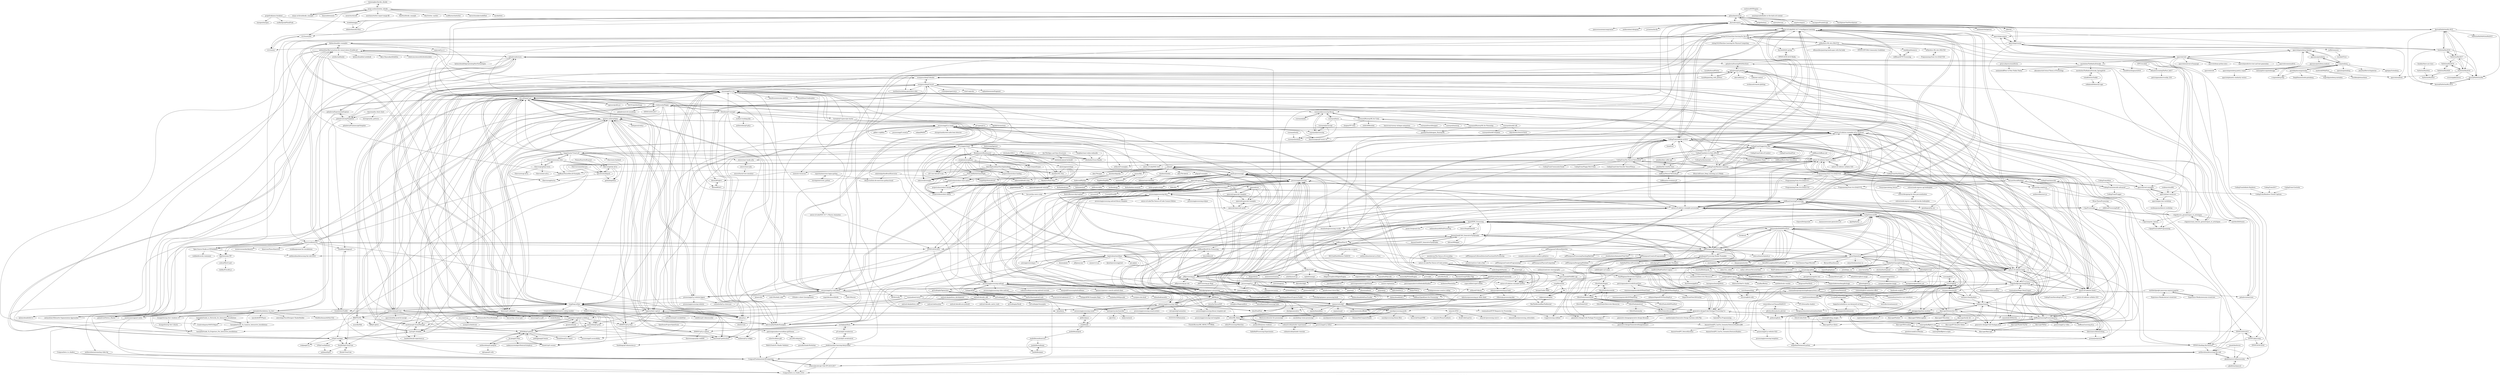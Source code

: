 digraph G {
"tommeagher/heroku_ebooks" -> "mispy-archive/twitter_ebooks"
"tommeagher/heroku_ebooks" -> "mispy-archive/ebooks_example"
"mispy-archive/twitter_ebooks" -> "mispy-archive/ebooks_example"
"mispy-archive/twitter_ebooks" -> "tommeagher/heroku_ebooks"
"mispy-archive/twitter_ebooks" -> "muffinista/chatterbot"
"mispy-archive/twitter_ebooks" -> "BooDoo/ebooks_example"
"mispy-archive/twitter_ebooks" -> "fitnr/twitter_markov"
"mispy-archive/twitter_ebooks" -> "galaxykate/tracery"
"mispy-archive/twitter_ebooks" -> "daveschumaker/nodeEbot"
"mispy-archive/twitter_ebooks" -> "ljcooke/bots"
"mispy-archive/twitter_ebooks" -> "hmason/botomatic" ["e"=1]
"mispy-archive/twitter_ebooks" -> "neonichu/chswift" ["e"=1]
"mispy-archive/twitter_ebooks" -> "v21/tracerybot"
"mispy-archive/twitter_ebooks" -> "mwichary/twitter-export-image-fill"
"yining1023/machine-learning-for-the-web" -> "ml5js/Intro-ML-Arts-IMA-F19"
"yining1023/machine-learning-for-the-web" -> "Open-Source-Studio-at-ITP/Syllabus"
"yining1023/machine-learning-for-the-web" -> "yining1023/Machine-Learning-for-Physical-Computing"
"yining1023/machine-learning-for-the-web" -> "ITPNYU/hacking-the-browser"
"yining1023/machine-learning-for-the-web" -> "runwayml/processing-library"
"yining1023/machine-learning-for-the-web" -> "ITPNYU/ICM-2018"
"yining1023/machine-learning-for-the-web" -> "nature-of-code/NOC-S18"
"yining1023/machine-learning-for-the-web" -> "itp-dwd/2020-spring"
"yining1023/machine-learning-for-the-web" -> "genekogan/p5js-osc" ["e"=1]
"yining1023/machine-learning-for-the-web" -> "ml5js/ml5-examples" ["e"=1]
"yining1023/machine-learning-for-the-web" -> "kylemcdonald/cv-examples"
"yining1023/machine-learning-for-the-web" -> "golanlevin/lectures"
"yining1023/machine-learning-for-the-web" -> "kinectron/kinectron"
"yining1023/machine-learning-for-the-web" -> "shiffman/Tensorflow-JS-Examples"
"yining1023/machine-learning-for-the-web" -> "ITPNYU/physcomp"
"CodingTrain/Intro-to-Data-APIs-JS" -> "joeyklee/data-selfie-app"
"CodingTrain/Intro-to-Data-APIs-JS" -> "joeyklee/the-weather-here"
"CodingTrain/Intro-to-Data-APIs-JS" -> "CodingTrain/Suggestion-Box"
"CodingTrain/Intro-to-Data-APIs-JS" -> "nature-of-code/NOC-S17-2-Intelligence-Learning"
"CodingTrain/Intro-to-Data-APIs-JS" -> "CodingTrain/website-archive"
"CodingTrain/Intro-to-Data-APIs-JS" -> "CodingTrain/Machine-Learning"
"CodingTrain/Intro-to-Data-APIs-JS" -> "Programming-from-A-to-Z/A2Z-F16"
"CodingTrain/Intro-to-Data-APIs-JS" -> "CodingGarden/meower"
"CodingTrain/Intro-to-Data-APIs-JS" -> "CodingTrain/Toy-Neural-Network-JS"
"CodingTrain/Intro-to-Data-APIs-JS" -> "yining1023/machine-learning-for-the-web"
"CodingTrain/Intro-to-Data-APIs-JS" -> "nature-of-code/noc-book-2-archive"
"CodingTrain/Intro-to-Data-APIs-JS" -> "CodingTrain/Rainbow-Poem"
"CodingTrain/Intro-to-Data-APIs-JS" -> "nature-of-code/noc-examples-p5.js-archived"
"CodingTrain/Intro-to-Data-APIs-JS" -> "cvalenzuela/Mappa"
"aparrish/gutenberg-poetry-corpus" -> "aparrish/gutenberg-dammit"
"aparrish/gutenberg-poetry-corpus" -> "aparrish/phonetic-similarity-vectors"
"dariusk/corpora" -> "galaxykate/tracery"
"dariusk/corpora" -> "dariusk/NaNoGenMo-2015"
"dariusk/corpora" -> "aparrish/pytracery"
"dariusk/corpora" -> "aparrish/pycorpora"
"dariusk/corpora" -> "minimaxir/textgenrnn" ["e"=1]
"dariusk/corpora" -> "spencermountain/compromise" ["e"=1]
"dariusk/corpora" -> "terkelg/awesome-creative-coding" ["e"=1]
"dariusk/corpora" -> "aparrish/rwet"
"dariusk/corpora" -> "antiboredom/videogrep" ["e"=1]
"dariusk/corpora" -> "processing/p5.js"
"dariusk/corpora" -> "jsvine/markovify" ["e"=1]
"dariusk/corpora" -> "CodingTrain/website-archive"
"dariusk/corpora" -> "NaNoGenMo/2016"
"dariusk/corpora" -> "inkle/ink" ["e"=1]
"dariusk/corpora" -> "nature-of-code/NOC-S17-2-Intelligence-Learning"
"golanlevin/lectures" -> "golanlevin/ExperimentalCapture"
"golanlevin/lectures" -> "tchoi8/teachingasart"
"golanlevin/lectures" -> "golanlevin/DrawingWithMachines"
"golanlevin/lectures" -> "golanlevin/Pattern_Master"
"golanlevin/lectures" -> "morehshin/TheRadicalOutside"
"golanlevin/lectures" -> "golanlevin/exercises"
"golanlevin/lectures" -> "golanlevin/LoopTemplates"
"golanlevin/lectures" -> "kylemcdonald/AppropriatingNewTechnologies"
"golanlevin/lectures" -> "antimodular/Silhouette-Segmentation-Approaches"
"golanlevin/lectures" -> "antimodular/Best-practices-for-conservation-of-media-art"
"selatotal/pythonBrasilExercicios" -> "devpro-br/lista-de-exercicios-python-brasil"
"selatotal/pythonBrasilExercicios" -> "rougeth/pythonnobrasil"
"processing-js/processing-js" -> "processing/processing"
"processing-js/processing-js" -> "jeresig/processing-js" ["e"=1]
"processing-js/processing-js" -> "processing/p5.js"
"processing-js/processing-js" -> "hype/HYPE_Processing"
"processing-js/processing-js" -> "nature-of-code/noc-examples-processing"
"processing-js/processing-js" -> "hapticdata/toxiclibsjs"
"processing-js/processing-js" -> "CreateJS/EaselJS" ["e"=1]
"processing-js/processing-js" -> "DmitryBaranovskiy/raphael" ["e"=1]
"processing-js/processing-js" -> "paperjs/paper.js" ["e"=1]
"processing-js/processing-js" -> "shiffman/LearningProcessing"
"processing-js/processing-js" -> "atduskgreg/opencv-processing"
"processing-js/processing-js" -> "nature-of-code/noc-book"
"processing-js/processing-js" -> "processing/p5.js-sound"
"processing-js/processing-js" -> "novus/nvd3" ["e"=1]
"processing-js/processing-js" -> "processing/processing-docs"
"marcuswendt/FieldKit.cpp" -> "vorg/MowaLibs"
"marcuswendt/FieldKit.cpp" -> "BanTheRewind/BanTheRewind"
"snorpey/glitch-canvas" -> "snorpey/jpg-glitch"
"snorpey/glitch-canvas" -> "sjhewitt/glitch.js"
"snorpey/glitch-canvas" -> "Kareeeeem/jpglitch"
"snorpey/glitch-canvas" -> "Hugosslade/smackmyglitchupjs"
"snorpey/glitch-canvas" -> "hmongouachon/mgGlitch" ["e"=1]
"snorpey/glitch-canvas" -> "felixturner/bad-tv-shader" ["e"=1]
"snorpey/glitch-canvas" -> "bradley/Blotter" ["e"=1]
"snorpey/glitch-canvas" -> "kimasendorf/ASDFPixelSort"
"snorpey/glitch-canvas" -> "mattdesl/color-wander" ["e"=1]
"snorpey/glitch-canvas" -> "ktingvoar/PixiGlitch" ["e"=1]
"Open-Source-Studio-at-ITP/Syllabus" -> "antiboredom/detourning-the-web-2018"
"Open-Source-Studio-at-ITP/Syllabus" -> "voidlab/diversity-statement"
"Open-Source-Studio-at-ITP/Syllabus" -> "koji/Awesome-ITP"
"berinhard/pyp5js" -> "AndersonBY/p5py"
"berinhard/pyp5js" -> "rougeth/pythonnobrasil"
"laserpilot/Guide_to_Networks_for_Interactive_Installations" -> "laserpilot/Guide_To_Cameras_Interactive_Installations"
"Calsign/APDE" -> "ketai/ketai"
"Calsign/APDE" -> "processing/processing-android"
"Calsign/APDE" -> "Calsign/APDE-Examples-Repo"
"Calsign/APDE" -> "tranleduy2000/javaide" ["e"=1]
"Calsign/APDE" -> "t-arn/java-ide-droid" ["e"=1]
"Calsign/APDE" -> "JonForShort/android-tools" ["e"=1]
"Calsign/APDE" -> "tyron12233/CodeAssist-v3" ["e"=1]
"Calsign/APDE" -> "android-ide/aide_ndk"
"rockita/criticalML" -> "aparrish/text-resources"
"nature-of-code/The-Nature-of-Code-archive" -> "marcuswendt/FieldKit.cpp"
"nature-of-code/The-Nature-of-Code-archive" -> "underdoeg/ofxFenster"
"nature-of-code/The-Nature-of-Code-archive" -> "hapticdata/toxiclibsjs"
"nature-of-code/The-Nature-of-Code-archive" -> "nature-of-code/noc-book"
"nature-of-code/The-Nature-of-Code-archive" -> "nature-of-code/noc-examples-processing"
"nature-of-code/The-Nature-of-Code-archive" -> "nasser/zajal"
"nature-of-code/The-Nature-of-Code-archive" -> "nature-of-code/noc-examples-python"
"nature-of-code/noc-examples-p5.js-archived" -> "nature-of-code/noc-examples-processing"
"nature-of-code/noc-examples-p5.js-archived" -> "nature-of-code/noc-book-2-archive"
"nature-of-code/noc-examples-p5.js-archived" -> "shiffman/LearningProcessing-p5.js"
"nature-of-code/noc-examples-p5.js-archived" -> "nature-of-code/noc-book"
"nature-of-code/noc-examples-p5.js-archived" -> "generative-design/Code-Package-p5.js" ["e"=1]
"nature-of-code/noc-examples-p5.js-archived" -> "nature-of-code/NOC-S17-2-Intelligence-Learning"
"nature-of-code/noc-examples-p5.js-archived" -> "nature-of-code/noc-examples-python"
"nature-of-code/noc-examples-p5.js-archived" -> "shiffman/LearningProcessing"
"nature-of-code/noc-examples-p5.js-archived" -> "nature-of-code/noc-book-2"
"nature-of-code/noc-examples-p5.js-archived" -> "zenozeng/p5.js-svg"
"nature-of-code/noc-examples-p5.js-archived" -> "CodingTrain/website-archive"
"nature-of-code/noc-examples-p5.js-archived" -> "processing/p5.js-sound"
"nature-of-code/noc-examples-p5.js-archived" -> "therewasaguy/p5-music-viz" ["e"=1]
"nature-of-code/noc-examples-p5.js-archived" -> "nature-of-code/noc-syllabus-S20"
"nature-of-code/noc-examples-p5.js-archived" -> "bmoren/p5.collide2D"
"extrapixel/gif-animation" -> "01010101/GifAnimation"
"lmccart/SocialHacking" -> "lmccart/itp-creative-js"
"lmccart/SocialHacking" -> "lmccart/itp-convo-comp"
"lmccart/SocialHacking" -> "ITPNYU/hacking-the-browser"
"lmccart/SocialHacking" -> "Programming-from-A-to-Z/A2Z-F15"
"lmccart/SocialHacking" -> "giladlotan/surveillancesociety"
"lmccart/SocialHacking" -> "aparrish/rwet-examples"
"lmccart/SocialHacking" -> "frnsys/speculating_futures" ["e"=1]
"stc/face-tracking-p5js" -> "antiboredom/p5.gif.js"
"openrndr/openrndr" -> "openrndr/orx"
"openrndr/openrndr" -> "openrndr/openrndr-template"
"openrndr/openrndr" -> "libktx/ktx" ["e"=1]
"openrndr/openrndr" -> "pjagielski/punkt" ["e"=1]
"openrndr/openrndr" -> "diwi/PixelFlow" ["e"=1]
"openrndr/openrndr" -> "benfry/processing4"
"openrndr/openrndr" -> "openrndr/openrndr-tutorials"
"openrndr/openrndr" -> "Kotlin/dataframe" ["e"=1]
"openrndr/openrndr" -> "Kotlin/kotlindl" ["e"=1]
"openrndr/openrndr" -> "JetBrains/skiko" ["e"=1]
"openrndr/openrndr" -> "openrndr/openrndr-guide"
"openrndr/openrndr" -> "openrndr/openrndr-examples"
"openrndr/openrndr" -> "korlibs/korge" ["e"=1]
"openrndr/openrndr" -> "Kotlin/kotlinx-atomicfu" ["e"=1]
"openrndr/openrndr" -> "kotlin-graphics/imgui" ["e"=1]
"generative-design/Code-Package-Processing-2.x" -> "generative-design/GenerativeDesignLibrary3"
"AmnonOwed/CAN_GenerativeTypography" -> "AmnonOwed/OF_GenerativeTypography"
"AmnonOwed/CAN_GenerativeTypography" -> "AmnonOwed/P5_CanTut_GeometryTexturesShaders2B8"
"AmnonOwed/CAN_GenerativeTypography" -> "wblut/HE_Mesh"
"AmnonOwed/CAN_GenerativeTypography" -> "shiffman/Face-It"
"AmnonOwed/CAN_GenerativeTypography" -> "hype/HYPE_Processing"
"AmnonOwed/CAN_GenerativeTypography" -> "generative-design/Code-Package-Processing-2.x"
"AmnonOwed/CAN_GenerativeTypography" -> "jeffThompson/PixelSorting"
"AmnonOwed/CAN_GenerativeTypography" -> "feltron/MMapper"
"AmnonOwed/CAN_GenerativeTypography" -> "generative-design/Code-Package-Processing-3.x"
"runwayml/learn" -> "runwayml/processing-library"
"runwayml/learn" -> "runwayml/arduino"
"runwayml/learn" -> "runwayml/maxmsp"
"runwayml/learn" -> "runwayml/touchDesigner" ["e"=1]
"runwayml/learn" -> "runwayml/javascript"
"happyhunter7/react-p5" -> "Gherciu/awesome-sites"
"happyhunter7/react-p5" -> "P5-wrapper/react"
"happyhunter7/react-p5" -> "Gherciu/graphiql-storm"
"happyhunter7/react-p5" -> "Gherciu/gatsby-all-in"
"happyhunter7/react-p5" -> "Gherciu/no-backend"
"happyhunter7/react-p5" -> "atorov/react-hooks-p5js"
"happyhunter7/react-p5" -> "episclera/multipack"
"happyhunter7/react-p5" -> "bitcraftlab/p5.gui"
"happyhunter7/react-p5" -> "aferriss/p5jsShaderExamples" ["e"=1]
"happyhunter7/react-p5" -> "bmoren/p5.collide2D"
"happyhunter7/react-p5" -> "nature-of-code/noc-book-2-archive"
"happyhunter7/react-p5" -> "zenozeng/p5.js-svg"
"happyhunter7/react-p5" -> "getbankapi/bnm"
"happyhunter7/react-p5" -> "Gherciu/sagittarius"
"Gaweph/p5-typescript-starter" -> "p5-types/p5.ts"
"Gaweph/p5-typescript-starter" -> "chiunhau/p5-manager"
"Gaweph/p5-typescript-starter" -> "aferriss/p5jsShaderExamples" ["e"=1]
"Gaweph/p5-typescript-starter" -> "kgolid/chromotome" ["e"=1]
"Gaweph/p5-typescript-starter" -> "zenozeng/p5.js-svg"
"Gaweph/p5-typescript-starter" -> "P5-wrapper/react"
"yulicai/Word-Land" -> "dodiku/PressKit.js"
"vorg/MowaLibs" -> "Afw"
"vorg/MowaLibs" -> "aalpern/cinderpane"
"vorg/MowaLibs" -> "hecspc/Cinder-MIDI"
"Programming-from-A-to-Z/A2Z-F17" -> "Programming-from-A-to-Z/A2Z-F18"
"Programming-from-A-to-Z/A2Z-F17" -> "ITPNYU/ICM-2016"
"shiffman/Box2D-for-Processing" -> "jbox2d/jbox2d" ["e"=1]
"shiffman/Box2D-for-Processing" -> "shiffman/Face-It"
"shiffman/Box2D-for-Processing" -> "hapticdata/toxiclibsjs"
"antiboredom/p5.riso" -> "aparrish/nb5js-proof-of-concept"
"antiboredom/p5.riso" -> "acamposuribe/p5.brush"
"antiboredom/p5.riso" -> "ffd8/p5.glitch"
"antiboredom/p5.riso" -> "evnbr/bindery" ["e"=1]
"antiboredom/p5.riso" -> "LingDong-/q5xjs"
"antiboredom/p5.riso" -> "zenozeng/p5.js-svg"
"antiboredom/p5.riso" -> "SYM380/p5.pattern"
"antiboredom/p5.riso" -> "mveteanu/p5.SceneManager"
"antiboredom/p5.riso" -> "ffd8/P5LIVE"
"antiboredom/p5.riso" -> "aferriss/p5jsShaderExamples" ["e"=1]
"antiboredom/p5.riso" -> "golanlevin/Pattern_Master"
"antiboredom/p5.riso" -> "golanlevin/p5.plotSvg"
"antiboredom/p5.riso" -> "bitcraftlab/p5.gui"
"antiboredom/p5.riso" -> "acamposuribe/p5.blender"
"antiboredom/p5.riso" -> "zenozeng/p5.js-pdf"
"maelswarm/Datamosh" -> "maelswarm/datamosher"
"laserpilot/Installation_Up_4evr" -> "brangerbriz/up-4evr-windows-10"
"laserpilot/Installation_Up_4evr" -> "laserpilot/Guide_To_Projectors_For_Interactive_Installations"
"laserpilot/Installation_Up_4evr" -> "antimodular/Best-practices-for-conservation-of-media-art"
"laserpilot/Installation_Up_4evr" -> "andreasmuller/NoiseWorkshop" ["e"=1]
"laserpilot/Installation_Up_4evr" -> "laserpilot/Guide_To_Cameras_Interactive_Installations"
"laserpilot/Installation_Up_4evr" -> "NickHardeman/ofxMacUtils" ["e"=1]
"laserpilot/Installation_Up_4evr" -> "vjacob/ofxHPVPlayer" ["e"=1]
"laserpilot/Installation_Up_4evr" -> "antimodular/Silhouette-Segmentation-Approaches"
"laserpilot/Installation_Up_4evr" -> "laserpilot/Guide_to_Networks_for_Interactive_Installations"
"laserpilot/Installation_Up_4evr" -> "kylemcdonald/ofxCcv" ["e"=1]
"laserpilot/Installation_Up_4evr" -> "satoruhiga/TouchDesigner-ShaderBuilder" ["e"=1]
"wblut/HE_Mesh" -> "wblut/Processing3Sketches"
"Dozed12/p5.voronoi" -> "SYM380/p5.pattern"
"wblut/Processing3Sketches" -> "wblut/HE_Mesh"
"morehshin/TheRadicalOutside_Spring2018" -> "robbykraft/Material-Logic"
"morehshin/TheRadicalOutside_Spring2018" -> "tchoi8/ArtistsToolkit"
"genekogan/Processing-Shader-Examples" -> "SableRaf/Filters4Processing"
"genekogan/Processing-Shader-Examples" -> "atduskgreg/Processing-Shader-Examples"
"genekogan/Processing-Shader-Examples" -> "codeanticode/pshader-experiments"
"genekogan/Processing-Shader-Examples" -> "AmnonOwed/P5_CanTut_GeometryTexturesShaders2B8"
"genekogan/Processing-Shader-Examples" -> "jeffThompson/PixelSorting"
"xxyxyz/flat" -> "xxyxyz/even"
"xxyxyz/flat" -> "PageBot/PageBot" ["e"=1]
"IDMNYU/p5.js-func" -> "Smilebags/p5.dimensions.js"
"nature-of-code/noc-examples-python" -> "tabreturn/processing.py-book"
"hapticdata/toxiclibsjs" -> "postspectacular/toxiclibs"
"hapticdata/toxiclibsjs" -> "shiffman/Box2D-for-Processing"
"hapticdata/toxiclibsjs" -> "wblut/HE_Mesh"
"hapticdata/toxiclibsjs" -> "deanm/plask" ["e"=1]
"hapticdata/toxiclibsjs" -> "jdf/peasycam"
"hapticdata/toxiclibsjs" -> "AmnonOwed/CAN_GenerativeTypography"
"hapticdata/toxiclibsjs" -> "openframeworks/ofBook" ["e"=1]
"hapticdata/toxiclibsjs" -> "nature-of-code/The-Nature-of-Code-archive"
"hapticdata/toxiclibsjs" -> "zenozeng/p5.js-svg"
"hapticdata/toxiclibsjs" -> "zauner/vvvv.js" ["e"=1]
"hapticdata/toxiclibsjs" -> "jeresig/processing-js" ["e"=1]
"hapticdata/toxiclibsjs" -> "aferriss/p5jsShaderExamples" ["e"=1]
"hapticdata/toxiclibsjs" -> "fjenett/processingjstool"
"hapticdata/toxiclibsjs" -> "generative-design/Code-Package-p5.js" ["e"=1]
"hapticdata/toxiclibsjs" -> "pex-gl/pex" ["e"=1]
"nature-of-code/noc-book-2-archive" -> "nature-of-code/noc-book"
"nature-of-code/noc-book-2-archive" -> "nature-of-code/noc-examples-p5.js-archived"
"nature-of-code/noc-book-2-archive" -> "nature-of-code/noc-syllabus-S20"
"nature-of-code/noc-book-2-archive" -> "magicbookproject/magicbook"
"nature-of-code/noc-book-2-archive" -> "nature-of-code/noc-examples-processing"
"nature-of-code/noc-book-2-archive" -> "nature-of-code/noc-book-2"
"nature-of-code/noc-book-2-archive" -> "generative-design/Code-Package-p5.js" ["e"=1]
"nature-of-code/noc-book-2-archive" -> "nature-of-code/NOC-S17-2-Intelligence-Learning"
"nature-of-code/noc-book-2-archive" -> "freshfork/p5.EasyCam"
"nature-of-code/noc-book-2-archive" -> "bitcraftlab/p5.gui"
"nature-of-code/noc-book-2-archive" -> "p5py/p5"
"nature-of-code/noc-book-2-archive" -> "L05/p5.touchgui"
"nature-of-code/noc-book-2-archive" -> "nature-of-code/noc-examples-python"
"nature-of-code/noc-book-2-archive" -> "benfry/processing4"
"nature-of-code/noc-book-2-archive" -> "zenozeng/p5.js-svg"
"dariusk/NaNoGenMo" -> "dariusk/NaNoGenMo-2014"
"v3ga/Processing" -> "v3ga/computer_history"
"v3ga/Processing" -> "jeffThompson/ProcessingTeachingSketches"
"v3ga/Processing" -> "v3ga/dessins_geometriques_et_artistiques"
"L05/p5.touchgui" -> "bitcraftlab/p5.gui"
"L05/p5.touchgui" -> "freshfork/p5.EasyCam"
"L05/p5.touchgui" -> "Lartu/p5.clickable"
"L05/p5.touchgui" -> "L05/p5.multiplayer"
"L05/p5.touchgui" -> "stalgiag/p5.xr"
"L05/p5.touchgui" -> "Dozed12/p5.voronoi"
"snorpey/jpg-glitch" -> "snorpey/glitch-canvas"
"snorpey/jpg-glitch" -> "snorpey/triangulation"
"snorpey/jpg-glitch" -> "osromusic/Glitch-Arts-Resources"
"snorpey/jpg-glitch" -> "Hugosslade/smackmyglitchupjs"
"snorpey/jpg-glitch" -> "snorpey/distort-grid" ["e"=1]
"snorpey/jpg-glitch" -> "sjhewitt/glitch.js"
"snorpey/jpg-glitch" -> "ucnv/pnglitch"
"snorpey/jpg-glitch" -> "adamfuhrer/glitch-image"
"snorpey/jpg-glitch" -> "georgetmayorga/txt.wav" ["e"=1]
"v3ga/computer_history" -> "v3ga/p5LearnableProgramming"
"runwayml/unity" -> "runwayml/arduino"
"patriciogonzalezvivo/ofxStreetView" -> "PaulWagener/Streetview-Explorer"
"patriciogonzalezvivo/ofxStreetView" -> "wearenocomputer/ofxGSVPointCloud"
"patriciogonzalezvivo/ofxStreetView" -> "proog128/GSVPanoDepth.js"
"grampajoe/pymosh" -> "rjmoggach/python-moshion"
"grampajoe/pymosh" -> "amgadani/Datamosh-python"
"shiffman/Face-It" -> "AmnonOwed/CAN_GenerativeTypography"
"shiffman/Face-It" -> "shiffman/Box2D-for-Processing"
"shiffman/Face-It" -> "generative-design/Code-Package-Processing-2.x"
"shiffman/Face-It" -> "golanlevin/lectures"
"shiffman/Face-It" -> "ITPNYU/ICM-2016"
"shiffman/Face-It" -> "jeffThompson/PixelSorting"
"antiboredom/sfpc-scrapism" -> "antiboredom/internet-as-form"
"antiboredom/sfpc-scrapism" -> "antiboredom/detourning-the-web-2018"
"antiboredom/sfpc-scrapism" -> "0ld-h3ad/DarkMatters-Fall2018"
"Lartu/p5.clickable" -> "mveteanu/p5.SceneManager"
"Lartu/p5.clickable" -> "loneboarder/p5.experience.js"
"Lartu/p5.clickable" -> "L05/p5.touchgui"
"Lartu/p5.clickable" -> "processing/p5.accessibility"
"Lartu/p5.clickable" -> "bitcraftlab/p5.gui"
"tabreturn/processing.py-book" -> "tabreturn/processing.py-cheat-sheet"
"tabreturn/processing.py-book" -> "villares/py.processing-play"
"lmccart/itp-creative-js" -> "antiboredom/servi.js"
"lmccart/itp-creative-js" -> "lmccart/SocialHacking"
"lmccart/itp-creative-js" -> "ITPNYU/ICM-2015"
"bmoren/p5js-cheat-sheet" -> "b2renger/p5js_patterns"
"bmoren/p5js-cheat-sheet" -> "golanlevin/LoopTemplates"
"golanlevin/LoopTemplates" -> "golanlevin/Pattern_Master"
"golanlevin/LoopTemplates" -> "golanlevin/PraxinoscopeTemplate"
"golanlevin/LoopTemplates" -> "golanlevin/ExperimentalCapture"
"golanlevin/LoopTemplates" -> "golanlevin/lectures"
"runwayml/p5js" -> "runwayml/processing-library"
"soulwire/WTFEngine" -> "galaxykate/tracery"
"soulwire/WTFEngine" -> "amazingrando/blades-in-the-dark-srd-content" ["e"=1]
"orsjb/beads" -> "philburk/jsyn"
"orsjb/beads" -> "jaudiolibs/jnajack"
"L05/p5.multiplayer" -> "aahdee/p5grid"
"ITPNYU/physcomp" -> "ITPNYU/ICM-2015"
"ITPNYU/physcomp" -> "ITPNYU/ICM-2018"
"ITPNYU/physcomp" -> "ITPNYU/hacking-the-browser"
"ffd8/P5LIVE" -> "ffd8/p5.glitch"
"ffd8/P5LIVE" -> "munshkr/flok" ["e"=1]
"ffd8/P5LIVE" -> "stalgiag/p5.xr"
"ffd8/P5LIVE" -> "aferriss/p5jsShaderExamples" ["e"=1]
"ffd8/P5LIVE" -> "zenozeng/p5.js-svg"
"ffd8/P5LIVE" -> "CreativeInquiry/OSSTA-Report" ["e"=1]
"aparrish/gutenberg-dammit" -> "aparrish/gutenberg-poetry-corpus"
"aparrish/gutenberg-dammit" -> "aparrish/rwet"
"aparrish/gutenberg-dammit" -> "pgcorpus/gutenberg"
"aparrish/gutenberg-dammit" -> "c-w/gutenberg"
"mispy-archive/ebooks_example" -> "mispy-archive/twitter_ebooks"
"aparrish/rwet" -> "aparrish/text-resources"
"aparrish/rwet" -> "aparrish/dmep-python-intro"
"aparrish/rwet" -> "aparrish/comexmadivla"
"aparrish/rwet" -> "aparrish/gutenberg-dammit"
"aparrish/rwet" -> "aparrish/rwet-examples"
"aparrish/rwet" -> "aparrish/predictive-text-and-text-generation"
"aparrish/rwet" -> "aparrish/material-of-language"
"aparrish/rwet" -> "morehshin/TheRadicalOutside"
"aparrish/rwet" -> "tchoi8/teachingasart2018"
"aparrish/rwet" -> "aparrish/pycorpora"
"codeanticode/pshader-experiments" -> "codeanticode/pshader-tutorials"
"runwayml/processing" -> "runwayml/processing-library"
"runwayml/processing" -> "runwayml/javascript"
"runwayml/processing" -> "runwayml/arduino"
"openrndr/openrndr-guide" -> "openrndr/openrndr-examples"
"CodingTrain/Toy-Neural-Network-JS" -> "shiffman/Neural-Network-p5"
"CodingTrain/Toy-Neural-Network-JS" -> "CodingTrain/Machine-Learning"
"CodingTrain/Toy-Neural-Network-JS" -> "CodingTrain/Suggestion-Box"
"CodingTrain/Toy-Neural-Network-JS" -> "CodingTrain/Flappy-Bird-Clone"
"CodingTrain/Toy-Neural-Network-JS" -> "nature-of-code/NOC-S17-2-Intelligence-Learning"
"CodingTrain/Toy-Neural-Network-JS" -> "shiffman/Tensorflow-JS-Examples"
"CodingTrain/Toy-Neural-Network-JS" -> "nature-of-code/NOC-S18"
"CodingTrain/Toy-Neural-Network-JS" -> "nature-of-code/noc-examples-p5.js-archived"
"CodingTrain/Toy-Neural-Network-JS" -> "CodingTrain/website-archive"
"CodingTrain/Toy-Neural-Network-JS" -> "ml5js/ml5-examples" ["e"=1]
"CodingTrain/Toy-Neural-Network-JS" -> "CodingTrain/ColorClassifer-TensorFlow.js"
"CodingTrain/Toy-Neural-Network-JS" -> "CodingTrain/CommunityClouds"
"CrushedPixel/moshpit" -> "happyhorseskull/you-can-datamosh-on-linux"
"runwayml/processing-library" -> "runwayml/processing"
"runwayml/processing-library" -> "runwayml/p5js"
"runwayml/processing-library" -> "runwayml/learn"
"runwayml/processing-library" -> "runwayml/RunwayML-for-Unity"
"wblut/HE_Mesh" -> "AmnonOwed/P5_CanTut_GeometryTexturesShaders2B8"
"wblut/HE_Mesh" -> "codeanticode/pshader-experiments"
"wblut/HE_Mesh" -> "wblut/HE_Mesh"
"wblut/HE_Mesh" -> "FreeArtBureau/HE_MESH_TUTORIAL"
"wblut/HE_Mesh" -> "AmnonOwed/CAN_GenerativeTypography"
"wblut/HE_Mesh" -> "joonhyublee/joons-renderer"
"brangerbriz/up-4evr-windows-10" -> "brangerbriz/up-4evr-ubuntu"
"brangerbriz/up-4evr-windows-10" -> "laserpilot/Installation_Up_4evr"
"jeffThompson/CreativeProgramming2" -> "jeffThompson/CreativeProgramming1"
"jeffThompson/CreativeProgramming2" -> "jeffThompson/PhysicalComputing"
"jeffThompson/CreativeProgramming2" -> "jeffThompson/DesigningWithData"
"nasser/zajal" -> "marcuswendt/FieldKit.cpp"
"NaNoGenMo/2018" -> "NaNoGenMo/2019"
"NaNoGenMo/2018" -> "dariusk/NaNoGenMo"
"NaNoGenMo/2018" -> "aparrish/seaduck"
"NaNoGenMo/2018" -> "everestpipkin/never"
"NaNoGenMo/2018" -> "NaNoGenMo/2017"
"CodingTrain/12oclocks" -> "CodingTrain/Rainbow-Closed-Captions"
"shiffman/Tensorflow-JS-Examples" -> "koji/Awesome-ITP"
"morehshin/TheRadicalOutside" -> "morehshin/TheRadicalOutside_Spring2018"
"morehshin/TheRadicalOutside" -> "melaniehoff/Peer-to-Peer-Folder-Poetry"
"morehshin/TheRadicalOutside" -> "allisonburtch/Critical-Theory-of-Technology" ["e"=1]
"morehshin/TheRadicalOutside" -> "ofZach/recreatingThePast_fall17"
"morehshin/TheRadicalOutside" -> "tchoi8/teachingasart2018"
"atorov/react-hooks-p5js" -> "atorov/react-p5js"
"runwayml/model-sdk" -> "runwayml/model-template"
"runwayml/model-sdk" -> "tobyshooters/tensorcheck"
"processing/processing-library-template-ant" -> "processing/processing-tool-template"
"processing/processing-sound" -> "processing/processing-video"
"processing/processing-sound" -> "philburk/jsyn"
"xxyxyz/even" -> "xxyxyz/flat"
"openrndr/orx" -> "openrndr/openrndr-examples"
"openrndr/orx" -> "openrndr/openrndr-template"
"openrndr/orx" -> "openrndr/openrndr-guide"
"runwayml/javascript" -> "runwayml/arduino"
"runwayml/javascript" -> "runwayml/processing"
"openrndr/openrndr-examples" -> "openrndr/openrndr-guide"
"joeyklee/data-selfie-app" -> "joeyklee/the-weather-here"
"joonhyublee/joons-renderer" -> "SableRaf/Processing-Experiments"
"processing/p5.js-website-OLD" -> "processing/processing-templates"
"ofZach/recreatingThePast_fall17" -> "patriciogonzalezvivo/sfpc_ll16"
"atorov/react-p5js" -> "atorov/react-hooks-p5js"
"atorov/react-p5js" -> "atorov/fractal-tree-simulator"
"aparrish/rwet-examples" -> "aparrish/text-resources"
"aparrish/rwet-examples" -> "aparrish/gen-text-workshop"
"aparrish/rwet-examples" -> "antiboredom/detourning-the-web"
"Gherciu/gatsby-all-in" -> "episclera/multipack"
"Gherciu/gatsby-all-in" -> "Gherciu/sagittarius"
"Gherciu/gatsby-all-in" -> "getbankapi/bnm"
"connordelacruz/ChannelShiftGUI" -> "pcktm/ezglitch"
"connordelacruz/ChannelShiftGUI" -> "glitchwolfe/audacity-glitcher"
"tobloef/glitch-tool" -> "pcktm/ezglitch"
"diwi/p5.EasyCam" -> "freshfork/p5.EasyCam"
"joeyklee/the-weather-here" -> "joeyklee/data-selfie-app"
"koji/Awesome-ITP" -> "montoyamoraga/art-notes"
"koji/Awesome-ITP" -> "yulicai/Word-Land"
"montoyamoraga/art-notes" -> "Craigson/FundamentalsOfComputing"
"montoyamoraga/art-notes" -> "Craigson/Intro_to_Cinder_0.9.0"
"tchoi8/ArtistsToolkit" -> "robbykraft/Material-Logic"
"tchoi8/ArtistsToolkit" -> "morehshin/TheRadicalOutside_Spring2018"
"Gherciu/graphiql-storm" -> "Gherciu/awesome-sites"
"Gherciu/graphiql-storm" -> "Gherciu/next-all-in"
"Gherciu/graphiql-storm" -> "Gherciu/strapi-all-in"
"ITPNYU/ICM-2019-Media" -> "itp-dwd/2020-spring"
"galaxykate/tracery" -> "aparrish/pytracery"
"galaxykate/tracery" -> "dariusk/corpora"
"galaxykate/tracery" -> "v21/tracery"
"galaxykate/tracery" -> "etodd/dialogger"
"galaxykate/tracery" -> "inkle/ink" ["e"=1]
"galaxykate/tracery" -> "google/bottery" ["e"=1]
"galaxykate/tracery" -> "mewo2/terrain" ["e"=1]
"galaxykate/tracery" -> "v21/tracerybot"
"galaxykate/tracery" -> "dariusk/NaNoGenMo-2015"
"galaxykate/tracery" -> "sequitur/improv" ["e"=1]
"galaxykate/tracery" -> "InfiniteAmmoInc/Yarn" ["e"=1]
"galaxykate/tracery" -> "increpare/PuzzleScript" ["e"=1]
"galaxykate/tracery" -> "dhowe/RiTaJSv1"
"galaxykate/tracery" -> "YarnSpinnerTool/YarnSpinner" ["e"=1]
"galaxykate/tracery" -> "dhowe/RiTaV1"
"processing/processing-android" -> "ketai/ketai"
"processing/processing-android" -> "processing/processing-docs"
"processing/processing-android" -> "processing/processing"
"processing/processing-android" -> "Calsign/APDE"
"processing/processing-android" -> "processing/processing-video"
"processing/processing-android" -> "processing/processing-video-android"
"processing/processing-android" -> "benfry/processing4"
"processing/processing-android" -> "atduskgreg/opencv-processing"
"processing/processing-android" -> "processing/p5.js-sound"
"processing/processing-android" -> "openmrs/openmrs-contrib-android-client" ["e"=1]
"processing/processing-android" -> "codeanticode/processing-android-tutorials"
"processing/processing-android" -> "jdf/processing.py"
"processing/processing-android" -> "sojamo/controlp5"
"processing/processing-android" -> "omerjerk/ProcessingAndroidDemo"
"processing/processing-android" -> "processing/processing-sound"
"benfry/processing4" -> "processing/processing"
"benfry/processing4" -> "sojamo/controlp5"
"benfry/processing4" -> "openrndr/openrndr"
"benfry/processing4" -> "diwi/PixelFlow" ["e"=1]
"benfry/processing4" -> "generative-design/Code-Package-p5.js" ["e"=1]
"benfry/processing4" -> "processing/p5.js-web-editor"
"benfry/processing4" -> "jdf/processing.py"
"benfry/processing4" -> "AvinZarlez/processing-vscode"
"benfry/processing4" -> "zenozeng/p5.js-svg"
"benfry/processing4" -> "nature-of-code/noc-book-2"
"benfry/processing4" -> "processing/processing-android"
"benfry/processing4" -> "ddf/Minim"
"benfry/processing4" -> "p5py/p5"
"benfry/processing4" -> "cansik/processing-postfx"
"benfry/processing4" -> "nature-of-code/noc-book-2-archive"
"philburk/jsyn" -> "orsjb/beads"
"philburk/jsyn" -> "processing/processing-sound"
"lucashadfield/speck" -> "Sklyvan/RainbowSorting"
"lucashadfield/speck" -> "HugoM25/Pythosaic"
"nature-of-code/noc-book" -> "nature-of-code/noc-examples-processing"
"nature-of-code/noc-book" -> "nature-of-code/noc-book-2-archive"
"nature-of-code/noc-book" -> "nature-of-code/noc-examples-p5.js-archived"
"nature-of-code/noc-book" -> "magicbookproject/magicbook"
"nature-of-code/noc-book" -> "shiffman/LearningProcessing"
"nature-of-code/noc-book" -> "nature-of-code/NOC-S17-2-Intelligence-Learning"
"nature-of-code/noc-book" -> "nature-of-code/The-Nature-of-Code-archive"
"nature-of-code/noc-book" -> "processing/processing"
"nature-of-code/noc-book" -> "nature-of-code/noc-book-2"
"nature-of-code/noc-book" -> "CodingTrain/website-archive"
"nature-of-code/noc-book" -> "shiffman/LearningProcessing-p5.js"
"nature-of-code/noc-book" -> "nature-of-code/noc-examples-python"
"nature-of-code/noc-book" -> "generative-design/Code-Package-p5.js" ["e"=1]
"nature-of-code/noc-book" -> "processing/p5.js"
"nature-of-code/noc-book" -> "jdf/processing.py"
"rmveiga/exercicios_python" -> "isquicha/exercicios-logica-python"
"c-w/gutenberg" -> "c-w/gutenberg-http"
"c-w/gutenberg" -> "pgcorpus/gutenberg"
"c-w/gutenberg" -> "openzim/gutenberg"
"c-w/gutenberg" -> "aparrish/gutenberg-dammit"
"c-w/gutenberg" -> "JonathanReeve/chapterize" ["e"=1]
"c-w/gutenberg" -> "garethbjohnson/gutendex"
"c-w/gutenberg" -> "ageitgey/Gutenberg"
"c-w/gutenberg" -> "aparrish/gutenberg-poetry-corpus"
"c-w/gutenberg" -> "raduangelescu/gutenbergpy"
"Gherciu/commitlint-jira" -> "episclera/multipack"
"LingDong-/q5xjs" -> "aferriss/p5jsShaderExamples" ["e"=1]
"LingDong-/q5xjs" -> "q5js/q5.js"
"LingDong-/q5xjs" -> "zenozeng/p5.js-svg"
"LingDong-/q5xjs" -> "kylemcdonald/cv-examples"
"LingDong-/q5xjs" -> "golanlevin/p5.plotSvg"
"LingDong-/q5xjs" -> "MAKIO135/svg5.js" ["e"=1]
"LingDong-/q5xjs" -> "antiboredom/p5.riso"
"LingDong-/q5xjs" -> "ffd8/P5LIVE"
"LingDong-/q5xjs" -> "designsystemsinternational/mechanic"
"LingDong-/q5xjs" -> "tapioca24/p5.capture"
"LingDong-/q5xjs" -> "tchoi8/ArtistToolKit"
"LingDong-/q5xjs" -> "antimodular/Best-practices-for-conservation-of-media-art"
"LingDong-/q5xjs" -> "laserpilot/Installation_Up_4evr"
"LingDong-/q5xjs" -> "CreativeCodeBerlin/creative-coding-minilist" ["e"=1]
"LingDong-/q5xjs" -> "bitcraftlab/p5.gui"
"processing/p5.js-sound" -> "processing/p5.js-web-editor"
"processing/p5.js-sound" -> "processing/p5.js-website-legacy"
"processing/p5.js-sound" -> "therewasaguy/p5-music-viz" ["e"=1]
"processing/p5.js-sound" -> "processing/p5.js-editor"
"processing/p5.js-sound" -> "quinton-ashley/p5play"
"processing/p5.js-sound" -> "IDMNYU/p5.js-speech"
"processing/p5.js-sound" -> "sebpiq/WebPd" ["e"=1]
"processing/p5.js-sound" -> "generative-design/Code-Package-p5.js" ["e"=1]
"processing/p5.js-sound" -> "processing/p5.js"
"processing/p5.js-sound" -> "chrisguttandin/web-audio-beat-detector" ["e"=1]
"processing/p5.js-sound" -> "gibber-cc/gibber" ["e"=1]
"processing/p5.js-sound" -> "nature-of-code/noc-examples-p5.js-archived"
"processing/p5.js-sound" -> "processing/processing-video"
"processing/p5.js-sound" -> "processing/p5.sound.js"
"processing/p5.js-sound" -> "shiffman/LearningProcessing-p5.js"
"AmnonOwed/OF_GenerativeTypography" -> "AmnonOwed/CAN_GenerativeTypography"
"fand/node-aviglitch" -> "ucnv/aviglitch"
"glitchwolfe/audacity-glitcher" -> "pcktm/ezglitch"
"glitchwolfe/audacity-glitcher" -> "connordelacruz/ChannelShiftGUI"
"ml5js/Intro-ML-Arts-IMA-F20" -> "Programming-from-A-to-Z/A2Z-F20"
"processing/p5.js-editor" -> "processing/p5.js-sound"
"processing/p5.js-editor" -> "processing/p5.js-website-OLD"
"processing/p5.js-editor" -> "shiffman/LearningProcessing-p5.js"
"processing/p5.js-editor" -> "toolness/p5.js-widget"
"runemadsen/Magic-Book-Project" -> "magicbookproject/magicbook"
"ml5js/Intro-ML-Arts-IMA-F19" -> "joeyklee/p5mimicry"
"ml5js/Intro-ML-Arts-IMA-F19" -> "shiffman/SFTP-Processing"
"ml5js/Intro-ML-Arts-IMA-F19" -> "ml5js/Intro-ML-Arts-IMA-F20"
"ml5js/Intro-ML-Arts-IMA-F19" -> "ITPNYU/ITP-IMA-Community-Guidelines" ["e"=1]
"ml5js/Intro-ML-Arts-IMA-F19" -> "yining1023/machine-learning-for-the-web"
"ml5js/Intro-ML-Arts-IMA-F19" -> "ellennickles/painting-landscapes-with-the-body"
"ml5js/Intro-ML-Arts-IMA-F19" -> "itp-dwd/2020-spring"
"TotallyNotChase/glitch-this" -> "satyarth/pixelsort"
"TotallyNotChase/glitch-this" -> "lucashadfield/speck"
"TotallyNotChase/glitch-this" -> "aaronpenne/generative_art" ["e"=1]
"TotallyNotChase/glitch-this" -> "sdushantha/tmpmail" ["e"=1]
"TotallyNotChase/glitch-this" -> "Akascape/Datamosher-Pro"
"TotallyNotChase/glitch-this" -> "snorpey/jpg-glitch"
"TotallyNotChase/glitch-this" -> "sedthh/pyxelate" ["e"=1]
"TotallyNotChase/glitch-this" -> "tsulej/GenerateMe"
"TotallyNotChase/glitch-this" -> "oakes/vim_cubed" ["e"=1]
"TotallyNotChase/glitch-this" -> "radian-software/TerrariaClone" ["e"=1]
"TotallyNotChase/glitch-this" -> "WebPraktikos/universal-resume" ["e"=1]
"TotallyNotChase/glitch-this" -> "sepandhaghighi/art" ["e"=1]
"TotallyNotChase/glitch-this" -> "jwlodek/py_cui" ["e"=1]
"TotallyNotChase/glitch-this" -> "tobloef/glitch-tool"
"TotallyNotChase/glitch-this" -> "nuno-faria/tiler" ["e"=1]
"ramiropolla/ffglitch-core" -> "ramiropolla/ffglitch-scripts"
"ramiropolla/ffglitch-core" -> "itsKaspar/tomato"
"ramiropolla/ffglitch-core" -> "tiberiuiancu/datamoshing"
"ramiropolla/ffglitch-core" -> "pawelzwronek/LiveMosher"
"ucnv/aviglitch" -> "wayspurrchen/moshy"
"ucnv/aviglitch" -> "fand/node-aviglitch"
"ucnv/aviglitch" -> "ucnv/loopmoshing"
"ucnv/aviglitch" -> "rjmoggach/python-moshion"
"ucnv/aviglitch" -> "maelswarm/datamosher"
"ucnv/aviglitch" -> "ucnv/aviglitch-utils"
"ucnv/aviglitch" -> "ucnv/pnglitch"
"ucnv/aviglitch" -> "grampajoe/Autodatamosh"
"ucnv/aviglitch" -> "CrushedPixel/moshpit"
"processing/processing-docs" -> "processing/processing-sound-archive"
"processing/processing-docs" -> "processing/processing-video"
"processing/processing-docs" -> "processing/processing-android"
"processing/processing-docs" -> "processing/processing-library-template-ant"
"processing/processing-docs" -> "shiffman/LearningProcessing"
"processing/processing-docs" -> "processing/processing"
"processing/processing-docs" -> "processing/processing-eclipse"
"processing/processing-docs" -> "processing/p5.js-website-OLD"
"processing/processing-docs" -> "processing/processing-android-library-template"
"processing/processing-docs" -> "nature-of-code/The-Nature-of-Code-Cosmos-Edition"
"processing/processing-docs" -> "processing/p5.js-website-legacy"
"py5coding/py5" -> "py5coding/py5generator"
"py5coding/py5" -> "py5coding/py5book"
"py5coding/py5" -> "py5coding/py5examples"
"sojamo/controlp5" -> "sojamo/oscp5" ["e"=1]
"sojamo/controlp5" -> "postspectacular/toxiclibs"
"sojamo/controlp5" -> "diwi/PixelFlow" ["e"=1]
"sojamo/controlp5" -> "b-g/processing-sublime"
"sojamo/controlp5" -> "wblut/HE_Mesh"
"sojamo/controlp5" -> "hype/HYPE_Processing"
"sojamo/controlp5" -> "bitcraftlab/p5.gui"
"sojamo/controlp5" -> "runemadsen/HTTP-Requests-for-Processing"
"sojamo/controlp5" -> "benfry/processing4"
"sojamo/controlp5" -> "cansik/processing-postfx"
"sojamo/controlp5" -> "sparks/themidibus"
"sojamo/controlp5" -> "generative-design/Code-Package-Processing-3.x"
"sojamo/controlp5" -> "openframeworks/ofBook" ["e"=1]
"sojamo/controlp5" -> "micycle1/PGS"
"sojamo/controlp5" -> "rikrd/geomerative"
"shiffman/LearningProcessing-p5.js" -> "shiffman/LearningProcessing"
"shiffman/LearningProcessing-p5.js" -> "nature-of-code/noc-examples-p5.js-archived"
"shiffman/LearningProcessing-p5.js" -> "generative-design/Code-Package-p5.js" ["e"=1]
"shiffman/LearningProcessing-p5.js" -> "processing/p5.js-video"
"shiffman/LearningProcessing-p5.js" -> "shiffman/Learning-p5.js"
"shiffman/LearningProcessing-p5.js" -> "processing/p5.js-editor"
"shiffman/LearningProcessing-p5.js" -> "generative-design/Code-Package-Processing-3.x"
"shiffman/LearningProcessing-p5.js" -> "sarahghp/p5bots"
"postspectacular/toxiclibs" -> "hapticdata/toxiclibsjs"
"postspectacular/toxiclibs" -> "leebyron/mesh"
"postspectacular/toxiclibs" -> "wblut/HE_Mesh"
"postspectacular/toxiclibs" -> "sghr/iGeo"
"processing/processing-video" -> "processing/processing-sound-archive"
"processing/processing-video" -> "processing/processing-library-template-ant"
"processing/processing-video" -> "processing/processing-sound"
"processing/processing-video" -> "cansik/processing-postfx"
"processing/processing-video" -> "processing/processing-docs"
"processing/processing-video" -> "extrapixel/gif-animation"
"processing/processing-video" -> "ketai/ketai"
"freshfork/p5.EasyCam" -> "L05/p5.touchgui"
"freshfork/p5.EasyCam" -> "diwi/p5.EasyCam"
"freshfork/p5.EasyCam" -> "aahdee/p5grid"
"dariusk/NaNoGenMo-2014" -> "dariusk/NaNoGenMo"
"LiciaHe/threadPlotter" -> "LiciaHe/painting_with_plotters"
"runwayml/RunwayML-for-Unity" -> "runwayml/RunwayML-for-Photoshop"
"runwayml/RunwayML-for-Unity" -> "stella3d/Resolink"
"runwayml/RunwayML-for-Unity" -> "runwayml/model-sdk"
"runwayml/RunwayML-for-Unity" -> "runwayml/processing-library"
"runwayml/RunwayML-for-Unity" -> "shaqian/TF-Unity" ["e"=1]
"runwayml/RunwayML-for-Photoshop" -> "runwayml/RunwayML-for-Unity"
"runwayml/RunwayML-for-Photoshop" -> "cpreid2/Touchdesigner_RunwayML"
"aparrish/comexmadivla" -> "aparrish/eroft"
"liz-peng/p5.Polar" -> "antiboredom/p5.patgrad"
"liz-peng/p5.Polar" -> "makeyourownalgorithmicart/simple.js"
"liz-peng/p5.Polar" -> "SYM380/p5.pattern"
"processing/processing-sound-archive" -> "processing/processing-video"
"ucnv/pnglitch" -> "ucnv/aviglitch"
"Afw" -> "aalpern/cinderpane"
"jdf/processing-py-site" -> "jdf/processing.py"
"jdf/processing-py-site" -> "py5coding/py5generator"
"rjmoggach/python-moshion" -> "grampajoe/pymosh"
"rjmoggach/python-moshion" -> "amgadani/Datamosh-python"
"heaversm/runway-stylegan-animations" -> "cpreid2/Touchdesigner_RunwayML"
"ucnv/loopmoshing" -> "ucnv/aviglitch-utils"
"lmccart/itp-convo-comp" -> "lmccart/itp-critical-apis"
"ucnv/aviglitch-utils" -> "ucnv/loopmoshing"
"NaNoGenMo/2020" -> "NaNoGenMo/2019"
"NaNoGenMo/2020" -> "NaNoGenMo/2023"
"nature-of-code/noc-syllabus-S20" -> "nature-of-code/noc-book-2-archive"
"openrndr/openrndr-template" -> "openrndr/openrndr-guide"
"openrndr/openrndr-template" -> "openrndr/openrndr-examples"
"openrndr/openrndr-template" -> "openrndr/orx"
"Programming-from-A-to-Z/A2Z-F20" -> "ml5js/Intro-ML-Arts-IMA-F20"
"spite/PanomNom.js" -> "enricofer/streetmeasure"
"itp-dwd/2020-spring" -> "ITPNYU/ICM-2019-Media"
"py5coding/py5generator" -> "py5coding/py5"
"BanTheRewind/BanTheRewind" -> "aalpern/cinderpane"
"aalpern/cinderpane" -> "Afw"
"aalpern/cinderpane" -> "BanTheRewind/BanTheRewind"
"episclera/multipack" -> "Gherciu/sagittarius"
"episclera/multipack" -> "getbankapi/bnm"
"episclera/multipack" -> "Gherciu/gatsby-all-in"
"shiffman/SFTP-Processing" -> "joeyklee/p5mimicry"
"aparrish/text-resources" -> "aparrish/rwet-examples"
"aparrish/text-resources" -> "aparrish/gen-text-workshop"
"NaNoGenMo/2019" -> "NaNoGenMo/2018"
"NaNoGenMo/2019" -> "NaNoGenMo/2020"
"sslover/node-express-mongodb-heroku-boilerplate" -> "sslover/designing-for-data-personalization"
"Gherciu/awesome-sites" -> "Gherciu/graphiql-storm"
"Gherciu/awesome-sites" -> "episclera/multipack"
"Gherciu/awesome-sites" -> "happyhunter7/react-p5"
"Gherciu/awesome-sites" -> "Gherciu/gatsby-all-in"
"Gherciu/awesome-sites" -> "Gherciu/sagittarius"
"Pimine/EasySwiftLayout" -> "Gherciu/gatsby-all-in"
"joeyklee/p5mimicry" -> "shiffman/SFTP-Processing"
"openframeworks/openFrameworks" -> "cinder/Cinder"
"openframeworks/openFrameworks" -> "processing/processing"
"openframeworks/openFrameworks" -> "terkelg/awesome-creative-coding" ["e"=1]
"openframeworks/openFrameworks" -> "openframeworks/ofBook" ["e"=1]
"openframeworks/openFrameworks" -> "supercollider/supercollider" ["e"=1]
"openframeworks/openFrameworks" -> "juce-framework/JUCE" ["e"=1]
"openframeworks/openFrameworks" -> "kylemcdonald/ofxFaceTracker" ["e"=1]
"openframeworks/openFrameworks" -> "mosra/magnum" ["e"=1]
"openframeworks/openFrameworks" -> "processing/p5.js"
"openframeworks/openFrameworks" -> "patriciogonzalezvivo/glslViewer" ["e"=1]
"openframeworks/openFrameworks" -> "nannou-org/nannou" ["e"=1]
"openframeworks/openFrameworks" -> "bkaradzic/bgfx" ["e"=1]
"openframeworks/openFrameworks" -> "patriciogonzalezvivo/thebookofshaders" ["e"=1]
"openframeworks/openFrameworks" -> "kylemcdonald/ofxCv" ["e"=1]
"openframeworks/openFrameworks" -> "micknoise/Maximilian" ["e"=1]
"zenozeng/p5.js-svg" -> "aferriss/p5jsShaderExamples" ["e"=1]
"zenozeng/p5.js-svg" -> "bitcraftlab/p5.gui"
"zenozeng/p5.js-svg" -> "golanlevin/p5.plotSvg"
"zenozeng/p5.js-svg" -> "LingDong-/q5xjs"
"zenozeng/p5.js-svg" -> "tapioca24/p5.capture"
"zenozeng/p5.js-svg" -> "zenozeng/p5.js-pdf"
"zenozeng/p5.js-svg" -> "generative-design/Code-Package-p5.js" ["e"=1]
"zenozeng/p5.js-svg" -> "acamposuribe/p5.brush"
"zenozeng/p5.js-svg" -> "abey79/vpype" ["e"=1]
"zenozeng/p5.js-svg" -> "ffd8/P5LIVE"
"zenozeng/p5.js-svg" -> "beardicus/awesome-plotters" ["e"=1]
"zenozeng/p5.js-svg" -> "antiboredom/p5.riso"
"zenozeng/p5.js-svg" -> "SYM380/p5.pattern"
"zenozeng/p5.js-svg" -> "fxhash/fxhash-boilerplate" ["e"=1]
"zenozeng/p5.js-svg" -> "generative-light/p5.scribble.js"
"SableRaf/Filters4Processing" -> "genekogan/Processing-Shader-Examples"
"SableRaf/Filters4Processing" -> "cabbibo/glsl-curl-noise" ["e"=1]
"satyarth/pixelsort" -> "kimasendorf/ASDFPixelSort"
"satyarth/pixelsort" -> "jeffThompson/PixelSorting"
"satyarth/pixelsort" -> "rkargon/pixelsorter"
"satyarth/pixelsort" -> "BernardZhao/lenssort" ["e"=1]
"satyarth/pixelsort" -> "tsulej/GenerateMe"
"satyarth/pixelsort" -> "DavidMcLaughlin208/PixelSorting"
"satyarth/pixelsort" -> "czycha/pxlsrt"
"satyarth/pixelsort" -> "osromusic/Glitch-Arts-Resources"
"satyarth/pixelsort" -> "Akascape/Datamosher-Pro"
"satyarth/pixelsort" -> "itsKaspar/tomato"
"satyarth/pixelsort" -> "Kareeeeem/jpglitch"
"satyarth/pixelsort" -> "TotallyNotChase/glitch-this"
"satyarth/pixelsort" -> "satyarth/elementary-ca"
"satyarth/pixelsort" -> "TimChinenov/VaporWaveArt"
"satyarth/pixelsort" -> "tiberiuiancu/datamoshing"
"ren-yuan/c2.js" -> "meezwhite/p5.grain"
"ren-yuan/c2.js" -> "acamposuribe/brush"
"jeffThompson/CollisionDetection" -> "jeffThompson/ProcessingTeachingSketches"
"jeffThompson/CollisionDetection" -> "jeffThompson/CollisionDetectionFunctionsForProcessing"
"jeffThompson/CollisionDetection" -> "complex-analysis/complex-analysis.github.io"
"jeffThompson/CollisionDetection" -> "jeffThompson/CreativeProgramming2"
"jeffThompson/CollisionDetection" -> "jeffThompson/CreativeProgramming1"
"isquicha/exercicios-logica-python" -> "rmveiga/exercicios_python"
"isquicha/exercicios-logica-python" -> "devpro-br/lista-de-exercicios-python-brasil"
"tiberiuiancu/datamoshing" -> "itsKaspar/tomato"
"tiberiuiancu/datamoshing" -> "ramiropolla/ffglitch-core"
"tiberiuiancu/datamoshing" -> "grampajoe/pymosh"
"tiberiuiancu/datamoshing" -> "Akascape/Datamosher-Pro"
"sarahghp/p5bots" -> "p5-serial/p5.serialserver"
"sarahghp/p5bots" -> "IDMNYU/p5.js-speech"
"sarahghp/p5bots" -> "ITPNYU/ICM-2015"
"sarahghp/p5bots" -> "bmoren/p5.geolocation"
"wayspurrchen/byebyte" -> "wayspurrchen/moshy"
"wayspurrchen/byebyte" -> "itsKaspar/tomato"
"wayspurrchen/byebyte" -> "ucnv/aviglitch"
"quinton-ashley/p5play" -> "mveteanu/p5.SceneManager"
"quinton-ashley/p5play" -> "bmoren/p5.collide2D"
"quinton-ashley/p5play" -> "bitcraftlab/p5.gui"
"quinton-ashley/p5play" -> "IDMNYU/p5.js-speech"
"quinton-ashley/p5play" -> "Lartu/p5.clickable"
"quinton-ashley/p5play" -> "zenozeng/p5.js-svg"
"quinton-ashley/p5play" -> "generative-light/p5.scribble.js"
"quinton-ashley/p5play" -> "q5js/q5.js"
"quinton-ashley/p5play" -> "sarahghp/p5bots"
"quinton-ashley/p5play" -> "processing/p5.js-website-legacy"
"quinton-ashley/p5play" -> "processing/p5.js-web-editor"
"quinton-ashley/p5play" -> "bobcgausa/cook-js"
"quinton-ashley/p5play" -> "processing/p5.js-sound"
"quinton-ashley/p5play" -> "LingDong-/q5xjs"
"quinton-ashley/p5play" -> "L05/p5.touchgui"
"golanlevin/exercises" -> "golanlevin/lectures"
"golanlevin/exercises" -> "golanlevin/DrawingWithMachines"
"tsulej/GenerateMe" -> "Clojure2D/clojure2d" ["e"=1]
"tsulej/GenerateMe" -> "jeffThompson/PixelSorting"
"tsulej/GenerateMe" -> "kimasendorf/ASDFPixelSort"
"tsulej/GenerateMe" -> "GlitchCodec/GLIC"
"tsulej/GenerateMe" -> "kosmos/awesome-generative-art" ["e"=1]
"tsulej/GenerateMe" -> "manoloide/AllSketchs" ["e"=1]
"tsulej/GenerateMe" -> "generative-design/Code-Package-Processing-3.x"
"tsulej/GenerateMe" -> "itsKaspar/tomato"
"tsulej/GenerateMe" -> "wayspurrchen/moshy"
"tsulej/GenerateMe" -> "hype/HYPE_Processing"
"tsulej/GenerateMe" -> "kgolid/p5ycho" ["e"=1]
"tsulej/GenerateMe" -> "aaronpenne/generative_art" ["e"=1]
"tsulej/GenerateMe" -> "satyarth/pixelsort"
"tsulej/GenerateMe" -> "AmnonOwed/CAN_GenerativeTypography"
"tsulej/GenerateMe" -> "aferriss/p5jsShaderExamples" ["e"=1]
"golanlevin/DrawingWithMachines" -> "golanlevin/p5.plotSvg"
"IDMNYU/p5.js-speech" -> "sarahghp/p5bots"
"IDMNYU/p5.js-speech" -> "processing/p5.accessibility"
"IDMNYU/p5.js-speech" -> "quinton-ashley/p5play"
"IDMNYU/p5.js-speech" -> "therewasaguy/p5js-webIDE"
"IDMNYU/p5.js-speech" -> "bmoren/p5.geolocation"
"IDMNYU/p5.js-speech" -> "toolness/p5.js-widget"
"patriciogonzalezvivo/sublime-glslViewer" -> "euler0/sublime-glsl"
"patriciogonzalezvivo/sublime-glslViewer" -> "necsoft/codepoems"
"grampajoe/Autodatamosh" -> "amgadani/Datamosh-python"
"runemadsen/rune.js" -> "runemadsen/programmingdesignsystems.com"
"runemadsen/rune.js" -> "evnbr/bindery" ["e"=1]
"runemadsen/rune.js" -> "ITP-xStory/p5js-shaders"
"runemadsen/rune.js" -> "zenozeng/p5.js-svg"
"runemadsen/rune.js" -> "designsystemsinternational/mechanic"
"runemadsen/rune.js" -> "LingDong-/q5xjs"
"aparrish/gen-text-workshop" -> "workergnome/dataviz-workshop"
"mattdesl/google-panorama-equirectangular" -> "Experience-Monks/awesome-streetview"
"mattdesl/google-panorama-equirectangular" -> "Experience-Monks/extract-streetview"
"mattdesl/google-panorama-equirectangular" -> "spite/PanomNom.js"
"ITPNYU/ICM-2015" -> "giladlotan/surveillancesociety"
"ITPNYU/ICM-2015" -> "ITPNYU/physcomp"
"ITPNYU/ICM-2015" -> "antiboredom/detourning-the-web"
"micycle1/PGS" -> "micycle1/processing-core-4"
"micycle1/PGS" -> "micycle1/PeasyGradients"
"micycle1/PGS" -> "KrabCode/LazyGui"
"processing/p5.js-website-legacy" -> "processing/p5.js-web-editor"
"processing/p5.js-website-legacy" -> "processing/p5.js-sound"
"processing/p5.js-website-legacy" -> "connieliu0/p5.js-showcase"
"processing/p5.js-website-legacy" -> "processing/processing-website"
"processing/p5.js-website-legacy" -> "quinton-ashley/p5play"
"processing/p5.js-website-legacy" -> "LingDong-/q5xjs"
"ddf/Minim" -> "orsjb/beads"
"ddf/Minim" -> "cansik/processing-postfx"
"ddf/Minim" -> "sparks/themidibus"
"ddf/Minim" -> "processing/processing-sound"
"ddf/Minim" -> "atduskgreg/opencv-processing"
"ddf/Minim" -> "sojamo/controlp5"
"ddf/Minim" -> "hype/HYPE_Processing"
"ddf/Minim" -> "processing/processing-video"
"ddf/Minim" -> "rikrd/geomerative"
"ddf/Minim" -> "JorenSix/TarsosDSP" ["e"=1]
"ddf/Minim" -> "wblut/HE_Mesh"
"ddf/Minim" -> "chungbwc/Magicandlove"
"ddf/Minim" -> "generative-design/Code-Package-Processing-3.x"
"ddf/Minim" -> "benfry/processing4"
"ddf/Minim" -> "samuellapointe/ProcessingCubes"
"jagracar/grafica.js" -> "bitcraftlab/p5.gui"
"dhowe/RiTaV1" -> "dhowe/RiTaJSv1"
"greyscalepress/manifestos" -> "melaniehoff/Peer-to-Peer-Folder-Poetry"
"GlitchTools/GenerateMe" -> "GlitchTools/Introwerks"
"GlitchTools/GenerateMe" -> "GlitchTools/slitscanner"
"GlitchTools/GenerateMe" -> "GlitchTools/ASDFPixelSort"
"GlitchTools/GenerateMe" -> "GlitchTools/Atagen"
"GlitchTools/GenerateMe" -> "GlitchTools/pixelsort"
"GlitchTools/GenerateMe" -> "GlitchTools/GLIC"
"GlitchTools/GenerateMe" -> "GlitchTools/Glitch-Arts-Resources"
"Experience-Monks/awesome-streetview" -> "mattdesl/google-panorama-equirectangular"
"v21/tracerybot" -> "v21/tracery"
"runemadsen/HTTP-Requests-for-Processing" -> "alexandrainst/processing_websockets"
"aparrish/pycorpora" -> "aparrish/pytracery"
"notlion/streetview-stereographic" -> "marcuswendt/FieldKit.cpp"
"notlion/streetview-stereographic" -> "PaulWagener/Streetview-Explorer"
"necsoft/codepoems" -> "gcorallo/shaderWorkshop"
"v21/tracery" -> "v21/tracerybot"
"venam/glitching_images" -> "Akascape/Pure-Glitch"
"processing/processing-video-android" -> "shlomihod/cassette"
"GlitchTools/Introwerks" -> "GlitchTools/Atagen"
"GlitchTools/Introwerks" -> "GlitchTools/slitscanner"
"GlitchTools/Introwerks" -> "GlitchTools/ASDFPixelSort"
"GlitchTools/Introwerks" -> "GlitchTools/GenerateMe"
"GlitchTools/Atagen" -> "GlitchTools/Introwerks"
"GlitchTools/pixelsort" -> "GlitchTools/moshy"
"GlitchTools/pixelsort" -> "GlitchTools/slitscanner"
"GlitchTools/slitscanner" -> "GlitchTools/Introwerks"
"giladlotan/itpmssd" -> "giladlotan/surveillancesociety"
"CodingTrain/website-archive" -> "processing/p5.js"
"CodingTrain/website-archive" -> "nature-of-code/noc-examples-processing"
"CodingTrain/website-archive" -> "nature-of-code/noc-examples-p5.js-archived"
"CodingTrain/website-archive" -> "processing/processing"
"CodingTrain/website-archive" -> "CodingTrain/Suggestion-Box"
"CodingTrain/website-archive" -> "nature-of-code/NOC-S17-2-Intelligence-Learning"
"CodingTrain/website-archive" -> "ml5js/ml5-library" ["e"=1]
"CodingTrain/website-archive" -> "CodingTrain/Machine-Learning"
"CodingTrain/website-archive" -> "terkelg/awesome-creative-coding" ["e"=1]
"CodingTrain/website-archive" -> "nature-of-code/noc-book"
"CodingTrain/website-archive" -> "CodingTrain/Toy-Neural-Network-JS"
"CodingTrain/website-archive" -> "shiffman/LearningProcessing"
"CodingTrain/website-archive" -> "dariusk/corpora"
"CodingTrain/website-archive" -> "generative-design/Code-Package-p5.js" ["e"=1]
"CodingTrain/website-archive" -> "ttezel/twit" ["e"=1]
"grapefrukt/juicy-breakout" -> "useflashpunk/FlashPunk" ["e"=1]
"grapefrukt/juicy-breakout" -> "haxegon/haxegon" ["e"=1]
"grapefrukt/juicy-breakout" -> "etodd/dialogger"
"snorpey/triangulate-image" -> "snorpey/triangulation"
"v3ga/p5LearnableProgramming" -> "v3ga/computer_history"
"Akascape/Datamosher-Pro" -> "tiberiuiancu/datamoshing"
"Akascape/Datamosher-Pro" -> "supermosh/supermosh.github.io"
"Akascape/Datamosher-Pro" -> "Akascape/Pure-Glitch"
"Akascape/Datamosher-Pro" -> "itsKaspar/tomato"
"Akascape/Datamosher-Pro" -> "Akascape/FF-Dissolve-Glitch"
"Akascape/Datamosher-Pro" -> "ramiropolla/ffglitch-core"
"Akascape/Datamosher-Pro" -> "wayspurrchen/moshy"
"Akascape/Datamosher-Pro" -> "Akascape/Ascify-Art"
"Akascape/Datamosher-Pro" -> "grampajoe/pymosh"
"Akascape/Datamosher-Pro" -> "GlitchCodec/GLIC"
"Akascape/Datamosher-Pro" -> "venam/glitching_images"
"Akascape/Datamosher-Pro" -> "Akascape/Pixelort" ["e"=1]
"Akascape/Datamosher-Pro" -> "Akascape/CTkMessagebox" ["e"=1]
"Akascape/Datamosher-Pro" -> "Akascape/CTkListbox" ["e"=1]
"Akascape/Datamosher-Pro" -> "pcktm/ezglitch"
"generative-design/Code-Package-Processing-3.x" -> "generative-design/Code-Package-p5.js" ["e"=1]
"generative-design/Code-Package-Processing-3.x" -> "generative-design/GenerativeDesignLibrary3"
"generative-design/Code-Package-Processing-3.x" -> "generative-design/generative-design-library.js"
"generative-design/Code-Package-Processing-3.x" -> "generative-design/Code-Package-Processing-2.x"
"generative-design/Code-Package-Processing-3.x" -> "AmnonOwed/CAN_GenerativeTypography"
"generative-design/Code-Package-Processing-3.x" -> "tsulej/GenerateMe"
"generative-design/Code-Package-Processing-3.x" -> "hype/HYPE_Processing"
"generative-design/Code-Package-Processing-3.x" -> "manoloide/AllSketchs" ["e"=1]
"generative-design/Code-Package-Processing-3.x" -> "wblut/HE_Mesh"
"generative-design/Code-Package-Processing-3.x" -> "matthewepler/Generative-Design-Systems-with-P5js"
"generative-design/Code-Package-Processing-3.x" -> "shiffman/LearningProcessing-p5.js"
"generative-design/Code-Package-Processing-3.x" -> "generative-light/p5.scribble.js"
"generative-design/Code-Package-Processing-3.x" -> "andreasmuller/NoiseWorkshop" ["e"=1]
"generative-design/Code-Package-Processing-3.x" -> "b-g/processing-sublime"
"generative-design/Code-Package-Processing-3.x" -> "hamoid/Fun-Programming"
"bmoren/p5.collide2D" -> "bitcraftlab/p5.gui"
"bmoren/p5.collide2D" -> "quinton-ashley/p5play"
"bmoren/p5.collide2D" -> "Lartu/p5.clickable"
"bmoren/p5.collide2D" -> "IDMNYU/p5.js-func"
"bmoren/p5.collide2D" -> "zenozeng/p5.js-svg"
"bmoren/p5.collide2D" -> "generative-light/p5.scribble.js"
"bmoren/p5.collide2D" -> "generative-design/Code-Package-p5.js" ["e"=1]
"bmoren/p5.collide2D" -> "nature-of-code/noc-examples-p5.js-archived"
"bmoren/p5.collide2D" -> "Dozed12/p5.voronoi"
"bmoren/p5.collide2D" -> "freshfork/p5.EasyCam"
"bmoren/p5.collide2D" -> "aferriss/p5jsShaderExamples" ["e"=1]
"bmoren/p5.collide2D" -> "Smilebags/p5.dimensions.js"
"bmoren/p5.collide2D" -> "L05/p5.touchgui"
"bmoren/p5.collide2D" -> "bmoren/p5.geolocation"
"bmoren/p5.collide2D" -> "mveteanu/p5.SceneManager"
"nature-of-code/noc-book-2" -> "nature-of-code/noc-book-2-archive"
"nature-of-code/noc-book-2" -> "nature-of-code/noc-examples-p5.js-archived"
"nature-of-code/noc-book-2" -> "generative-design/Code-Package-p5.js" ["e"=1]
"nature-of-code/noc-book-2" -> "magicbookproject/magicbook"
"nature-of-code/noc-book-2" -> "nature-of-code/noc-examples-processing"
"nature-of-code/noc-book-2" -> "benfry/processing4"
"nature-of-code/noc-book-2" -> "CodingTrain/thecodingtrain.com"
"nature-of-code/noc-book-2" -> "q5js/q5.js"
"nature-of-code/noc-book-2" -> "acamposuribe/p5.brush"
"nature-of-code/noc-book-2" -> "nature-of-code/noc-book"
"nature-of-code/noc-book-2" -> "zenozeng/p5.js-svg"
"nature-of-code/noc-book-2" -> "nature-of-code/noc-syllabus-S23"
"nature-of-code/noc-book-2" -> "aferriss/p5jsShaderExamples" ["e"=1]
"nature-of-code/noc-book-2" -> "golanlevin/exercises"
"nature-of-code/noc-book-2" -> "tapioca24/p5.capture"
"golanlevin/ExperimentalCapture" -> "golanlevin/lectures"
"golanlevin/ExperimentalCapture" -> "golanlevin/Pattern_Master"
"golanlevin/ExperimentalCapture" -> "golanlevin/LoopTemplates"
"Programming-from-A-to-Z/A2Z-F15" -> "lmccart/itp-convo-comp"
"Programming-from-A-to-Z/A2Z-F15" -> "sslover/designing-for-data-personalization"
"Akascape/Ascify-Art" -> "Akascape/Pure-Glitch"
"Akascape/Ascify-Art" -> "Akascape/FF-Dissolve-Glitch"
"Akascape/Ascify-Art" -> "Akascape/TkVisualizer"
"b-g/processing-sublime" -> "hype/HYPE_Processing"
"antimodular/Best-practices-for-conservation-of-media-art" -> "laserpilot/Installation_Up_4evr"
"antimodular/Best-practices-for-conservation-of-media-art" -> "kylemcdonald/cv-examples"
"antimodular/Best-practices-for-conservation-of-media-art" -> "artefactual/binder"
"antimodular/Best-practices-for-conservation-of-media-art" -> "memo/ai-resources" ["e"=1]
"antimodular/Best-practices-for-conservation-of-media-art" -> "kylemcdonald/ml-notebook" ["e"=1]
"antimodular/Best-practices-for-conservation-of-media-art" -> "tchoi8/ArtistToolKit"
"antimodular/Best-practices-for-conservation-of-media-art" -> "REAS/studio"
"antimodular/Best-practices-for-conservation-of-media-art" -> "CreativeInquiry/OSSTA-Report" ["e"=1]
"antimodular/Best-practices-for-conservation-of-media-art" -> "antimodular/Silhouette-Segmentation-Approaches"
"antimodular/Best-practices-for-conservation-of-media-art" -> "kylemcdonald/ofxCcv" ["e"=1]
"antimodular/Best-practices-for-conservation-of-media-art" -> "laserpilot/Guide_To_Projectors_For_Interactive_Installations"
"antimodular/Best-practices-for-conservation-of-media-art" -> "Akira-Hayasaka/ofxInkSim" ["e"=1]
"antimodular/Best-practices-for-conservation-of-media-art" -> "golanlevin/lectures"
"antimodular/Best-practices-for-conservation-of-media-art" -> "robotconscience/ofxLibwebsockets" ["e"=1]
"antimodular/Best-practices-for-conservation-of-media-art" -> "golanlevin/Pattern_Master"
"dariusk/NaNoGenMo-2015" -> "NaNoGenMo/2016"
"dariusk/NaNoGenMo-2015" -> "dariusk/NaNoGenMo"
"dariusk/NaNoGenMo-2015" -> "dariusk/NaNoGenMo-2014"
"dariusk/NaNoGenMo-2015" -> "NaNoGenMo/2017"
"dariusk/NaNoGenMo-2015" -> "NaNoGenMo/2018"
"dariusk/NaNoGenMo-2015" -> "aparrish/pycorpora"
"dariusk/NaNoGenMo-2015" -> "NaPoGenMo/NaPoGenMo2015"
"dhowe/RiTaJSv1" -> "dhowe/RiTaV1"
"Brian-Fearn/Processing" -> "odditica/ProcessingStuff"
"Brian-Fearn/Processing" -> "v3ga/Processing"
"tapioca24/p5.capture" -> "meezwhite/p5.grain"
"tapioca24/p5.capture" -> "zenozeng/p5.js-svg"
"tapioca24/p5.capture" -> "acamposuribe/p5.brush"
"tapioca24/p5.capture" -> "SYM380/p5.pattern"
"tapioca24/p5.capture" -> "L05/p5.touchgui"
"tapioca24/p5.capture" -> "bitcraftlab/p5.gui"
"tapioca24/p5.capture" -> "Dozed12/p5.voronoi"
"tapioca24/p5.capture" -> "IDMNYU/p5.js-func"
"tapioca24/p5.capture" -> "q5js/q5.js"
"tapioca24/p5.capture" -> "arthurcloche/p5.variableFont"
"tapioca24/p5.capture" -> "LingDong-/q5xjs"
"tapioca24/p5.capture" -> "aferriss/p5jsShaderExamples" ["e"=1]
"tapioca24/p5.capture" -> "calebfoss/p5.videorecorder"
"bmoren/p5.geolocation" -> "Smilebags/p5.dimensions.js"
"SYM380/p5.pattern" -> "antiboredom/p5.patgrad"
"SYM380/p5.pattern" -> "liz-peng/p5.Polar"
"SYM380/p5.pattern" -> "meezwhite/p5.grain"
"SYM380/p5.pattern" -> "Dozed12/p5.voronoi"
"SYM380/p5.pattern" -> "generative-light/p5.scribble.js"
"SYM380/p5.pattern" -> "peilingjiang/p5.bezier"
"SYM380/p5.pattern" -> "drskullster/p5.js-export"
"OpenframeProject/Openframe" -> "laserpilot/Guide_To_Projectors_For_Interactive_Installations"
"OpenframeProject/Openframe" -> "patriciogonzalezvivo/sublime-glslViewer"
"gicentre/handy" -> "generative-light/p5.scribble.js"
"antiboredom/p5.patgrad" -> "alptugan/p5.utils"
"antiboredom/p5.patgrad" -> "SYM380/p5.pattern"
"Akascape/Akascape" -> "Akascape/TkVisualizer"
"p5-serial/p5.serialserver" -> "p5-serial/p5.serialcontrol"
"p5-serial/p5.serialserver" -> "sarahghp/p5bots"
"sslover/node-express-api-boilerplate" -> "sslover/designing-for-data-personalization"
"wayspurrchen/moshy" -> "ucnv/aviglitch"
"wayspurrchen/moshy" -> "itsKaspar/tomato"
"wayspurrchen/moshy" -> "rjmoggach/python-moshion"
"wayspurrchen/moshy" -> "wayspurrchen/byebyte"
"wayspurrchen/moshy" -> "maelswarm/datamosher"
"wayspurrchen/moshy" -> "GlitchTools/GenerateMe"
"wayspurrchen/moshy" -> "grampajoe/pymosh"
"generative-design/generative-design-library.js" -> "generative-design/GenerativeDesignLibrary3"
"sjhewitt/glitch.js" -> "commodo/glitch-animation-effect"
"jasonlevine/The-Nature-of-Livecoding" -> "jasonlevine/Live-Code-a-Day"
"sslover/designing-for-data-personalization" -> "sslover/node-express-mongodb-heroku-boilerplate"
"DavidMcLaughlin208/PixelSorting" -> "madlitch/MadPixelSort-Legacy"
"tchoi8/ArtistToolKit" -> "Craigson/FundamentalsOfComputing"
"tchoi8/ArtistToolKit" -> "tchoi8/teachingasart"
"tchoi8/ArtistToolKit" -> "montoyamoraga/art-notes"
"tchoi8/ArtistToolKit" -> "lmccart/itp-critical-apis"
"magicbookproject/magicbook" -> "runemadsen/Magic-Book-Project"
"magicbookproject/magicbook" -> "runemadsen/programmingdesignsystems.com"
"magicbookproject/magicbook" -> "nature-of-code/noc-book-2-archive"
"magicbookproject/magicbook" -> "nature-of-code/noc-book"
"magicbookproject/magicbook" -> "nature-of-code/noc-book-2"
"magicbookproject/magicbook" -> "nature-of-code/noc-examples-processing"
"magicbookproject/magicbook" -> "golanlevin/lectures"
"magicbookproject/magicbook" -> "cvalenzuela/Mappa"
"magicbookproject/magicbook" -> "zenozeng/p5.js-svg"
"magicbookproject/magicbook" -> "antimodular/Best-practices-for-conservation-of-media-art"
"magicbookproject/magicbook" -> "processing/p5.js-editor"
"magicbookproject/magicbook" -> "manoloide/AllSketchs" ["e"=1]
"magicbookproject/magicbook" -> "nature-of-code/noc-examples-p5.js-archived"
"magicbookproject/magicbook" -> "tholman/generative-artistry" ["e"=1]
"magicbookproject/magicbook" -> "chiunhau/p5-manager"
"v3ga/dessins_geometriques_et_artistiques" -> "v3ga/nouveaux_dessins_geometriques_et_artistiques"
"v3ga/dessins_geometriques_et_artistiques" -> "v3ga/computer_history"
"v3ga/dessins_geometriques_et_artistiques" -> "v3ga/p5LearnableProgramming"
"v3ga/dessins_geometriques_et_artistiques" -> "v3ga/Processing"
"v3ga/dessins_geometriques_et_artistiques" -> "golanlevin/p5.plotSvg"
"v3ga/dessins_geometriques_et_artistiques" -> "acamposuribe/p5.blender"
"v3ga/dessins_geometriques_et_artistiques" -> "mattdesl/bitframes"
"v3ga/dessins_geometriques_et_artistiques" -> "acamposuribe/p5.brush"
"v3ga/dessins_geometriques_et_artistiques" -> "golanlevin/DrawingWithMachines"
"processing/p5.js-web-editor" -> "processing/p5.js-website-legacy"
"processing/p5.js-web-editor" -> "processing/p5.js-sound"
"processing/p5.js-web-editor" -> "processing/p5.js"
"processing/p5.js-web-editor" -> "code100x/cms" ["e"=1]
"processing/p5.js-web-editor" -> "quinton-ashley/p5play"
"processing/p5.js-web-editor" -> "generative-design/Code-Package-p5.js" ["e"=1]
"processing/p5.js-web-editor" -> "plone/volto" ["e"=1]
"processing/p5.js-web-editor" -> "processing/processing"
"processing/p5.js-web-editor" -> "benfry/processing4"
"processing/p5.js-web-editor" -> "code100x/daily-code" ["e"=1]
"processing/p5.js-web-editor" -> "100xdevs-cohort-2/assignments" ["e"=1]
"processing/p5.js-web-editor" -> "sugarlabs/musicblocks" ["e"=1]
"processing/p5.js-web-editor" -> "nature-of-code/noc-examples-p5.js-archived"
"processing/p5.js-web-editor" -> "aferriss/p5jsShaderExamples" ["e"=1]
"processing/p5.js-web-editor" -> "zenozeng/p5.js-svg"
"etodd/dialogger" -> "galaxykate/tracery"
"etodd/dialogger" -> "InfiniteAmmoInc/Yarn" ["e"=1]
"CodingTrain/Rainbow-Poem" -> "CodingTrain/Suggestion-Box"
"q5js/q5.js" -> "LingDong-/q5xjs"
"q5js/q5.js" -> "tapioca24/p5.capture"
"q5js/q5.js" -> "acamposuribe/p5.brush"
"q5js/q5.js" -> "zenozeng/p5.js-svg"
"q5js/q5.js" -> "cdaein/ssam"
"q5js/q5.js" -> "quinton-ashley/p5play"
"Experience-Monks/extract-streetview" -> "mattdesl/google-panorama-equirectangular"
"lizadaly/there-are-stars" -> "NaNoGenMo/2022"
"runemadsen/programmingdesignsystems.com" -> "magicbookproject/magicbook"
"runemadsen/programmingdesignsystems.com" -> "runemadsen/rune.js"
"runemadsen/programmingdesignsystems.com" -> "golanlevin/p5.plotSvg"
"runemadsen/programmingdesignsystems.com" -> "designsystemsinternational/mechanic"
"runemadsen/programmingdesignsystems.com" -> "golanlevin/lectures"
"runemadsen/programmingdesignsystems.com" -> "REAS/studio"
"runemadsen/programmingdesignsystems.com" -> "runemadsen/reactive-user-interfaces"
"NaNoGenMo/2022" -> "NaNoGenMo/2023"
"kylemcdonald/cv-examples" -> "antimodular/Best-practices-for-conservation-of-media-art"
"kylemcdonald/cv-examples" -> "lmccart/itp-convo-comp"
"kylemcdonald/cv-examples" -> "kylemcdonald/AppropriatingNewTechnologies"
"kylemcdonald/cv-examples" -> "LingDong-/q5xjs"
"kylemcdonald/cv-examples" -> "orgicus/p5.js-cv"
"meezwhite/p5.grain" -> "acamposuribe/p5.blender"
"meezwhite/p5.grain" -> "drskullster/p5.js-export"
"meezwhite/p5.grain" -> "acamposuribe/p5.brush"
"meezwhite/p5.grain" -> "SYM380/p5.pattern"
"Akascape/ShaderToyVid" -> "Akascape/Akascape"
"aparrish/pytracery" -> "aparrish/pycorpora"
"aparrish/pytracery" -> "galaxykate/tracery"
"aparrish/pytracery" -> "NaNoGenMo/2016"
"aparrish/pytracery" -> "aparrish/rwet-examples"
"aparrish/pytracery" -> "aparrish/seaduck"
"aparrish/pytracery" -> "aparrish/gutenberg-dammit"
"aparrish/pytracery" -> "v21/tracery"
"aparrish/pytracery" -> "mrfb/twinecery"
"aparrish/pytracery" -> "aparrish/rwet"
"euler0/sublime-glsl" -> "patriciogonzalezvivo/sublime-glslViewer"
"euler0/sublime-glsl" -> "WebGLTools/GL-Shader-Validator"
"Akascape/TkDial" -> "Akascape/Akascape"
"ITPNYU/hacking-the-browser" -> "antiboredom/detourning-the-web"
"ITPNYU/hacking-the-browser" -> "Craigson/FundamentalsOfComputing"
"ITPNYU/hacking-the-browser" -> "Craigson/Intro_to_Cinder_0.9.0"
"Akascape/Pure-Glitch" -> "venam/glitching_images"
"kimasendorf/ASDFPixelSort" -> "jeffThompson/PixelSorting"
"kimasendorf/ASDFPixelSort" -> "satyarth/pixelsort"
"kimasendorf/ASDFPixelSort" -> "tsulej/GenerateMe"
"kimasendorf/ASDFPixelSort" -> "GlitchCodec/GLIC"
"kimasendorf/ASDFPixelSort" -> "rkargon/pixelsorter"
"kimasendorf/ASDFPixelSort" -> "ucnv/aviglitch"
"kimasendorf/ASDFPixelSort" -> "wayspurrchen/byebyte"
"kimasendorf/ASDFPixelSort" -> "hype/HYPE_Processing"
"kimasendorf/ASDFPixelSort" -> "czycha/pxlsrt"
"kimasendorf/ASDFPixelSort" -> "AmnonOwed/CAN_GenerativeTypography"
"kimasendorf/ASDFPixelSort" -> "GlitchTools/GenerateMe"
"kimasendorf/ASDFPixelSort" -> "genekogan/Processing-Shader-Examples"
"kimasendorf/ASDFPixelSort" -> "generative-design/Code-Package-Processing-3.x"
"kimasendorf/ASDFPixelSort" -> "julescarbon/sortpixels.js"
"kimasendorf/ASDFPixelSort" -> "larixk/sort"
"cinder/Cinder" -> "openframeworks/openFrameworks"
"cinder/Cinder" -> "mosra/magnum" ["e"=1]
"cinder/Cinder" -> "bkaradzic/bgfx" ["e"=1]
"cinder/Cinder" -> "memononen/nanovg" ["e"=1]
"cinder/Cinder" -> "g-truc/glm" ["e"=1]
"cinder/Cinder" -> "xelatihy/yocto-gl" ["e"=1]
"cinder/Cinder" -> "wjakob/nanogui" ["e"=1]
"cinder/Cinder" -> "DiligentGraphics/DiligentEngine" ["e"=1]
"cinder/Cinder" -> "vinjn/awesome-vulkan" ["e"=1]
"cinder/Cinder" -> "ivansafrin/Polycode" ["e"=1]
"cinder/Cinder" -> "turanszkij/WickedEngine" ["e"=1]
"cinder/Cinder" -> "urho3d/urho3d" ["e"=1]
"cinder/Cinder" -> "KhronosGroup/Vulkan-Hpp" ["e"=1]
"cinder/Cinder" -> "processing/processing"
"cinder/Cinder" -> "skypjack/entt" ["e"=1]
"nature-of-code/noc-examples-processing" -> "nature-of-code/noc-book"
"nature-of-code/noc-examples-processing" -> "nature-of-code/noc-examples-p5.js-archived"
"nature-of-code/noc-examples-processing" -> "shiffman/LearningProcessing"
"nature-of-code/noc-examples-processing" -> "nature-of-code/noc-book-2-archive"
"nature-of-code/noc-examples-processing" -> "nature-of-code/NOC-S17-2-Intelligence-Learning"
"nature-of-code/noc-examples-processing" -> "nature-of-code/noc-examples-python"
"nature-of-code/noc-examples-processing" -> "processing/processing"
"nature-of-code/noc-examples-processing" -> "CodingTrain/website-archive"
"nature-of-code/noc-examples-processing" -> "tsulej/GenerateMe"
"nature-of-code/noc-examples-processing" -> "magicbookproject/magicbook"
"nature-of-code/noc-examples-processing" -> "nature-of-code/The-Nature-of-Code-archive"
"nature-of-code/noc-examples-processing" -> "nature-of-code/noc-book-2"
"nature-of-code/noc-examples-processing" -> "generative-design/Code-Package-p5.js" ["e"=1]
"nature-of-code/noc-examples-processing" -> "processing/p5.js"
"nature-of-code/noc-examples-processing" -> "atduskgreg/opencv-processing"
"chiunhau/p5-manager" -> "aferriss/p5jsShaderExamples" ["e"=1]
"chiunhau/p5-manager" -> "cvalenzuela/Mappa"
"chiunhau/p5-manager" -> "zenozeng/p5.js-svg"
"chiunhau/p5-manager" -> "bmoren/p5.geolocation"
"chiunhau/p5-manager" -> "stc/face-tracking-p5js"
"chiunhau/p5-manager" -> "bitcraftlab/p5.gui"
"chiunhau/p5-manager" -> "Gaweph/p5-typescript-starter"
"chiunhau/p5-manager" -> "quinton-ashley/p5play"
"chiunhau/p5-manager" -> "toolness/p5.js-widget"
"chiunhau/p5-manager" -> "golanlevin/LoopTemplates"
"generative-light/p5.scribble.js" -> "bitcraftlab/p5.gui"
"generative-light/p5.scribble.js" -> "gicentre/handy"
"generative-light/p5.scribble.js" -> "SYM380/p5.pattern"
"generative-light/p5.scribble.js" -> "mveteanu/p5.SceneManager"
"generative-light/p5.scribble.js" -> "Lartu/p5.clickable"
"generative-light/p5.scribble.js" -> "toolness/p5.js-widget"
"generative-light/p5.scribble.js" -> "IDMNYU/p5.js-func"
"generative-light/p5.scribble.js" -> "zenozeng/p5.js-svg"
"generative-light/p5.scribble.js" -> "meezwhite/p5.grain"
"generative-light/p5.scribble.js" -> "quinton-ashley/p5play"
"CodingTrain/Suggestion-Box" -> "CodingTrain/website-archive"
"CodingTrain/Suggestion-Box" -> "CodingTrain/Toy-Neural-Network-JS"
"CodingTrain/Suggestion-Box" -> "Programming-from-A-to-Z/A2Z-F16"
"CodingTrain/Suggestion-Box" -> "nature-of-code/noc-examples-p5.js-archived"
"CodingTrain/Suggestion-Box" -> "nature-of-code/NOC-S17-2-Intelligence-Learning"
"CodingTrain/Suggestion-Box" -> "shiffman/shiffman.net"
"CodingTrain/Suggestion-Box" -> "CodingTrain/Machine-Learning"
"CodingTrain/Suggestion-Box" -> "CodingTrain/StarPatterns"
"CodingTrain/Suggestion-Box" -> "nature-of-code/noc-examples-processing"
"CodingTrain/Suggestion-Box" -> "CodingTrain/Rainbow-Poem"
"CodingTrain/Suggestion-Box" -> "CodingTrain/Code-of-Conduct"
"CodingTrain/Suggestion-Box" -> "CodingTrain/Intro-to-Data-APIs-JS"
"CodingTrain/Suggestion-Box" -> "nature-of-code/noc-book-2-archive"
"CodingTrain/Suggestion-Box" -> "CodingTrain/QuadTree"
"CodingTrain/Suggestion-Box" -> "CodingTrain/Asteroids"
"v3ga/nouveaux_dessins_geometriques_et_artistiques" -> "v3ga/dessins_geometriques_et_artistiques"
"v3ga/nouveaux_dessins_geometriques_et_artistiques" -> "golanlevin/p5.plotSvg"
"v3ga/nouveaux_dessins_geometriques_et_artistiques" -> "acamposuribe/p5.blender"
"ITPNYU/ICM-2016" -> "Craigson/FundamentalsOfComputing"
"ITPNYU/ICM-2016" -> "jcharry/JavaScript-Club-ITP-2016-2017"
"Programming-from-A-to-Z/A2Z-F16" -> "nature-of-code/NOC-S17-2-Intelligence-Learning"
"Programming-from-A-to-Z/A2Z-F16" -> "Programming-from-A-to-Z/A2Z-F15"
"Programming-from-A-to-Z/A2Z-F16" -> "Programming-from-A-to-Z/A2Z-F17"
"Programming-from-A-to-Z/A2Z-F16" -> "CodingTrain/Suggestion-Box"
"Programming-from-A-to-Z/A2Z-F16" -> "lmccart/SocialHacking"
"Programming-from-A-to-Z/A2Z-F16" -> "Programming-from-A-to-Z/A2Z-F18"
"Programming-from-A-to-Z/A2Z-F16" -> "shiffman/LearningProcessing"
"Programming-from-A-to-Z/A2Z-F16" -> "ITPNYU/ICM-2016"
"Programming-from-A-to-Z/A2Z-F16" -> "aparrish/rwet-examples"
"Programming-from-A-to-Z/A2Z-F16" -> "dhowe/RiTaJSv1"
"Programming-from-A-to-Z/A2Z-F16" -> "nature-of-code/noc-examples-p5.js-archived"
"Programming-from-A-to-Z/A2Z-F16" -> "lmccart/itp-creative-js"
"Programming-from-A-to-Z/A2Z-F16" -> "golanlevin/lectures"
"laserpilot/Guide_To_Projectors_For_Interactive_Installations" -> "laserpilot/Guide_To_Cameras_Interactive_Installations"
"laserpilot/Guide_To_Projectors_For_Interactive_Installations" -> "laserpilot/Guide_to_Networks_for_Interactive_Installations"
"laserpilot/Guide_To_Projectors_For_Interactive_Installations" -> "laserpilot/Installation_Up_4evr"
"cadin/axi-control" -> "revdancatt/remote-plotting"
"Akascape/TkVisualizer" -> "Akascape/Akascape"
"p5-serial/p5.serialcontrol" -> "p5-serial/p5.serialserver"
"cloudonshore/Animated-Pixel-Sort" -> "jasonlevine/Live-Code-a-Day"
"laserpilot/Guide_To_Cameras_Interactive_Installations" -> "laserpilot/Guide_to_Networks_for_Interactive_Installations"
"laserpilot/Guide_To_Cameras_Interactive_Installations" -> "laserpilot/Guide_To_Projectors_For_Interactive_Installations"
"kinectron/kinectron" -> "koji/Awesome-ITP"
"kinectron/kinectron" -> "ITPNYU/ICM-2016"
"kinectron/kinectron" -> "Craigson/FundamentalsOfComputing"
"kinectron/kinectron" -> "wouterverweirder/kinect2" ["e"=1]
"kinectron/kinectron" -> "montoyamoraga/art-notes"
"kinectron/kinectron" -> "kinectron/Three-Kinectron"
"kinectron/kinectron" -> "antiboredom/detourning-the-web-2018"
"kinectron/kinectron" -> "antiboredom/automating-video-itp"
"kinectron/kinectron" -> "Open-Source-Studio-at-ITP/Syllabus"
"kinectron/kinectron" -> "cvalenzuela/Mappa"
"kinectron/kinectron" -> "tchoi8/teachingasart"
"kinectron/kinectron" -> "ITPNYU/hacking-the-browser"
"kinectron/kinectron" -> "shekit/machine-learning-demystified"
"kinectron/kinectron" -> "oveddan/posenet-for-installations" ["e"=1]
"kinectron/kinectron" -> "antiboredom/detourning-the-web"
"CodingTrain/Infinite-Rainbows" -> "CodingTrain/Rainbow-Closed-Captions"
"mrfb/twinecery" -> "incobalt/Trice"
"giladlotan/surveillancesociety" -> "antiboredom/detourning-the-web"
"giladlotan/surveillancesociety" -> "giladlotan/itpmssd"
"jcharry/JavaScript-Club-ITP-2016-2017" -> "Craigson/FundamentalsOfComputing"
"jcharry/JavaScript-Club-ITP-2016-2017" -> "Craigson/Intro_to_Cinder_0.9.0"
"processing/processing" -> "benfry/processing4"
"processing/processing" -> "processing/p5.js"
"processing/processing" -> "openframeworks/openFrameworks"
"processing/processing" -> "processing/processing-android"
"processing/processing" -> "jdf/processing.py"
"processing/processing" -> "processing/processing-docs"
"processing/processing" -> "processing-js/processing-js"
"processing/processing" -> "nature-of-code/noc-examples-processing"
"processing/processing" -> "CodingTrain/website-archive"
"processing/processing" -> "cinder/Cinder"
"processing/processing" -> "terkelg/awesome-creative-coding" ["e"=1]
"processing/processing" -> "processing/p5.js-web-editor"
"processing/processing" -> "nature-of-code/noc-book"
"processing/processing" -> "sojamo/controlp5"
"processing/processing" -> "atduskgreg/opencv-processing"
"acamposuribe/p5.brush" -> "acamposuribe/p5.blender"
"acamposuribe/p5.brush" -> "rvanwijnen/spectral.js" ["e"=1]
"acamposuribe/p5.brush" -> "meezwhite/p5.grain"
"acamposuribe/p5.brush" -> "tapioca24/p5.capture"
"acamposuribe/p5.brush" -> "antiboredom/p5.riso"
"acamposuribe/p5.brush" -> "texel-org/color" ["e"=1]
"acamposuribe/p5.brush" -> "zenozeng/p5.js-svg"
"acamposuribe/p5.brush" -> "SYM380/p5.pattern"
"acamposuribe/p5.brush" -> "golanlevin/p5.plotSvg"
"acamposuribe/p5.brush" -> "aferriss/p5jsShaderExamples" ["e"=1]
"acamposuribe/p5.brush" -> "mattdesl/workshop-generative-color" ["e"=1]
"acamposuribe/p5.brush" -> "q5js/q5.js"
"acamposuribe/p5.brush" -> "raphaelameaume/fragment" ["e"=1]
"acamposuribe/p5.brush" -> "v3ga/dessins_geometriques_et_artistiques"
"acamposuribe/p5.brush" -> "v3ga/p5LearnableProgramming"
"P5-wrapper/react" -> "happyhunter7/react-p5"
"P5-wrapper/react" -> "P5-wrapper/next"
"P5-wrapper/react" -> "zenozeng/p5.js-svg"
"P5-wrapper/react" -> "acamposuribe/p5.brush"
"P5-wrapper/react" -> "bsaphier/react-redux-webaudio"
"P5-wrapper/react" -> "aferriss/p5jsShaderExamples" ["e"=1]
"P5-wrapper/react" -> "Bombanauts/Bombanauts"
"P5-wrapper/react" -> "atorov/react-hooks-p5js"
"P5-wrapper/react" -> "tapioca24/p5.capture"
"P5-wrapper/react" -> "sbwheeler/Grace-Reader"
"P5-wrapper/react" -> "mkosowsk/strength"
"P5-wrapper/react" -> "team-bisque/bisque"
"P5-wrapper/react" -> "all-4-one-labs/all-4-one"
"P5-wrapper/react" -> "q5js/q5.js"
"P5-wrapper/react" -> "youphonic/youphonic"
"garethbjohnson/gutendex" -> "c-w/gutenberg"
"garethbjohnson/gutendex" -> "c-w/gutenberg-http"
"garethbjohnson/gutendex" -> "hugovk/gutenberg-metadata"
"garethbjohnson/gutendex" -> "DeepElement/node-gutenberg"
"shiffman/LearningProcessing" -> "shiffman/LearningProcessing-p5.js"
"shiffman/LearningProcessing" -> "nature-of-code/noc-examples-processing"
"shiffman/LearningProcessing" -> "processing/processing-docs"
"shiffman/LearningProcessing" -> "atduskgreg/opencv-processing"
"shiffman/LearningProcessing" -> "nature-of-code/noc-book"
"shiffman/LearningProcessing" -> "nature-of-code/noc-examples-p5.js-archived"
"shiffman/LearningProcessing" -> "processing/processing-video"
"shiffman/LearningProcessing" -> "tsulej/GenerateMe"
"shiffman/LearningProcessing" -> "v3ga/Processing"
"shiffman/LearningProcessing" -> "generative-design/Code-Package-Processing-3.x"
"shiffman/LearningProcessing" -> "shiffman/Box2D-for-Processing"
"shiffman/LearningProcessing" -> "jeffThompson/PixelSorting"
"shiffman/LearningProcessing" -> "shiffman/OpenKinect-for-Processing" ["e"=1]
"shiffman/LearningProcessing" -> "genekogan/p5js-osc" ["e"=1]
"shiffman/LearningProcessing" -> "generative-design/Code-Package-Processing-2.x"
"shoebot/shoebot" -> "eliheuer/cairo-drawbot"
"NaNoGenMo/2016" -> "dariusk/NaNoGenMo-2015"
"NaNoGenMo/2016" -> "NaNoGenMo/2017"
"NaNoGenMo/2016" -> "dariusk/NaNoGenMo"
"NaNoGenMo/2016" -> "NaNoGenMo/2018"
"NaNoGenMo/2016" -> "aparrish/pytracery"
"NaNoGenMo/2016" -> "dariusk/NaNoGenMo-2014"
"dye784/Algos-and-Data-Structures" -> "sbwheeler/Grace-Reader"
"dye784/Algos-and-Data-Structures" -> "sbwheeler/pizzaCatcherJS"
"bitcraftlab/p5.gui" -> "L05/p5.touchgui"
"bitcraftlab/p5.gui" -> "generative-light/p5.scribble.js"
"bitcraftlab/p5.gui" -> "jagracar/grafica.js"
"bitcraftlab/p5.gui" -> "bmoren/p5.collide2D"
"bitcraftlab/p5.gui" -> "Lartu/p5.clickable"
"bitcraftlab/p5.gui" -> "zenozeng/p5.js-svg"
"bitcraftlab/p5.gui" -> "bit101/quicksettings" ["e"=1]
"bitcraftlab/p5.gui" -> "mveteanu/p5.SceneManager"
"bitcraftlab/p5.gui" -> "SYM380/p5.pattern"
"bitcraftlab/p5.gui" -> "Dozed12/p5.voronoi"
"bitcraftlab/p5.gui" -> "quinton-ashley/p5play"
"bitcraftlab/p5.gui" -> "tapioca24/p5.capture"
"bitcraftlab/p5.gui" -> "bmoren/p5.geolocation"
"bitcraftlab/p5.gui" -> "IDMNYU/p5.js-func"
"bitcraftlab/p5.gui" -> "cvalenzuela/Mappa"
"jeffThompson/PixelSorting" -> "kimasendorf/ASDFPixelSort"
"jeffThompson/PixelSorting" -> "satyarth/pixelsort"
"jeffThompson/PixelSorting" -> "GlitchTools/GenerateMe"
"jeffThompson/PixelSorting" -> "tsulej/GenerateMe"
"jeffThompson/PixelSorting" -> "AmnonOwed/CAN_GenerativeTypography"
"jeffThompson/PixelSorting" -> "julescarbon/sortpixels.js"
"jeffThompson/PixelSorting" -> "jeffThompson/ProcessingTeachingSketches"
"jeffThompson/PixelSorting" -> "genekogan/Processing-Shader-Examples"
"jeffThompson/PixelSorting" -> "shiffman/Face-It"
"jeffThompson/PixelSorting" -> "czycha/pxlsrt"
"jeffThompson/PixelSorting" -> "jeffThompson/CreativeProgramming2"
"jeffThompson/PixelSorting" -> "hype/HYPE_Processing"
"jeffThompson/PixelSorting" -> "GlitchCodec/GLIC"
"jeffThompson/PixelSorting" -> "GlitchTools/Atagen"
"jeffThompson/PixelSorting" -> "cloudonshore/Animated-Pixel-Sort"
"CodingTrain/AStar" -> "CodingTrain/asteroids-advanced"
"PaulWagener/Streetview-Explorer" -> "patriciogonzalezvivo/ofxStreetView"
"acamposuribe/p5.blender" -> "acamposuribe/p5.brush"
"acamposuribe/p5.blender" -> "meezwhite/p5.grain"
"CodingTrain/asteroids-advanced" -> "CodingTrain/Asteroids"
"CodingTrain/asteroids-advanced" -> "CodingTrain/Frogger"
"CodingTrain/asteroids-advanced" -> "CodingTrain/Rainbow-Closed-Captions"
"Bombanauts/Bombanauts" -> "team-bisque/bisque"
"Bombanauts/Bombanauts" -> "all-4-one-labs/all-4-one"
"Bombanauts/Bombanauts" -> "FSACodeBattle/GameNight"
"Bombanauts/Bombanauts" -> "sbwheeler/Grace-Reader"
"Bombanauts/Bombanauts" -> "youphonic/youphonic"
"Bombanauts/Bombanauts" -> "StarshipAcademy/StarshipAcademy"
"Bombanauts/Bombanauts" -> "Mazharrr/Paint-Wars"
"Bombanauts/Bombanauts" -> "bzurkow/3D_Tron"
"Bombanauts/Bombanauts" -> "mkosowsk/strength"
"Bombanauts/Bombanauts" -> "projectsolace/solace-react-native"
"Bombanauts/Bombanauts" -> "projectsolace/solace-landing"
"Bombanauts/Bombanauts" -> "projectsolace/solace-chrome"
"Bombanauts/Bombanauts" -> "projectsolace/solace-admin"
"Bombanauts/Bombanauts" -> "AutoLingo/autolingo"
"Bombanauts/Bombanauts" -> "sbwheeler/pizzaCatcherJS"
"CodingTrain/Asteroids" -> "CodingTrain/asteroids-advanced"
"jeffThompson/CreativeProgramming1" -> "jeffThompson/CreativeProgramming2"
"nature-of-code/NOC-S17-1-Physics-Animation" -> "ITPNYU/ICM-2016"
"sbwheeler/SHA-1" -> "sbwheeler/pizzaCatcherJS"
"sbwheeler/SHA-1" -> "mkosowsk/build-a-box"
"sbwheeler/SHA-1" -> "bzurkow/3D_Tron"
"sbwheeler/SHA-1" -> "sbwheeler/Grace-Reader"
"sbwheeler/SHA-1" -> "mkosowsk/strength"
"bsaphier/react-redux-webaudio" -> "sbwheeler/Grace-Reader"
"samatt/herbivore" -> "giladlotan/surveillancesociety"
"samatt/herbivore" -> "antiboredom/detourning-the-web"
"tchoi8/teachingasart" -> "tchoi8/ArtistToolKit"
"CodingTrain/2017" -> "CodingTrain/Rainbow-Closed-Captions"
"antiboredom/detourning-the-web" -> "giladlotan/surveillancesociety"
"antiboredom/detourning-the-web" -> "Craigson/FundamentalsOfComputing"
"antiboredom/detourning-the-web" -> "jcharry/JavaScript-Club-ITP-2016-2017"
"kentywang/Agamari" -> "team-bisque/bisque"
"kentywang/Agamari" -> "Bombanauts/Bombanauts"
"Craigson/FundamentalsOfComputing" -> "jcharry/JavaScript-Club-ITP-2016-2017"
"Craigson/FundamentalsOfComputing" -> "Craigson/Intro_to_Cinder_0.9.0"
"Craigson/Intro_to_shaders" -> "Craigson/Intro_to_Cinder_0.9.0"
"Craigson/Intro_to_shaders" -> "Craigson/FundamentalsOfComputing"
"processing/p5.js" -> "processing/processing"
"processing/p5.js" -> "pixijs/pixijs" ["e"=1]
"processing/p5.js" -> "paperjs/paper.js" ["e"=1]
"processing/p5.js" -> "terkelg/awesome-creative-coding" ["e"=1]
"processing/p5.js" -> "liabru/matter-js" ["e"=1]
"processing/p5.js" -> "ml5js/ml5-library" ["e"=1]
"processing/p5.js" -> "Tonejs/Tone.js" ["e"=1]
"processing/p5.js" -> "CodingTrain/website-archive"
"processing/p5.js" -> "juliangarnier/anime" ["e"=1]
"processing/p5.js" -> "mrdoob/three.js" ["e"=1]
"processing/p5.js" -> "greensock/GSAP" ["e"=1]
"processing/p5.js" -> "pmndrs/react-three-fiber" ["e"=1]
"processing/p5.js" -> "mojs/mojs" ["e"=1]
"processing/p5.js" -> "phaserjs/phaser" ["e"=1]
"processing/p5.js" -> "processing/p5.js-web-editor"
"p5py/p5" -> "jdf/processing.py"
"p5py/p5" -> "py5coding/py5"
"p5py/p5" -> "berinhard/pyp5js"
"p5py/p5" -> "p5py/p5-examples"
"p5py/p5" -> "abey79/vsketch" ["e"=1]
"p5py/p5" -> "shoebot/shoebot"
"p5py/p5" -> "nature-of-code/noc-book-2-archive"
"p5py/p5" -> "chiunhau/p5-manager"
"p5py/p5" -> "generative-design/Code-Package-p5.js" ["e"=1]
"p5py/p5" -> "benfry/processing4"
"p5py/p5" -> "tabreturn/processing.py-book"
"p5py/p5" -> "AndersonBY/p5py"
"p5py/p5" -> "LingDong-/q5xjs"
"p5py/p5" -> "xxyxyz/flat"
"p5py/p5" -> "abey79/vpype" ["e"=1]
"jdf/processing.py" -> "jdf/processing-py-site"
"jdf/processing.py" -> "p5py/p5"
"jdf/processing.py" -> "processing/processing"
"jdf/processing.py" -> "jdf/Processing.py-Bugs"
"jdf/processing.py" -> "benfry/processing4"
"jdf/processing.py" -> "nature-of-code/noc-examples-python"
"jdf/processing.py" -> "aaronpenne/generative_art" ["e"=1]
"jdf/processing.py" -> "processing/processing-docs"
"jdf/processing.py" -> "processing/processing-android"
"jdf/processing.py" -> "shiffman/LearningProcessing"
"jdf/processing.py" -> "nature-of-code/noc-examples-processing"
"jdf/processing.py" -> "nature-of-code/noc-book"
"jdf/processing.py" -> "processing/p5.js"
"jdf/processing.py" -> "processing/p5.js-sound"
"jdf/processing.py" -> "magicbookproject/magicbook"
"c-w/gutenberg-http" -> "c-w/gutenberg"
"shekit/machine-learning-demystified" -> "Craigson/FundamentalsOfComputing"
"shekit/machine-learning-demystified" -> "Craigson/Intro_to_Cinder_0.9.0"
"shekit/machine-learning-demystified" -> "jcharry/JavaScript-Club-ITP-2016-2017"
"shekit/machine-learning-demystified" -> "antiboredom/detourning-the-web"
"nature-of-code/NOC-S17-2-Intelligence-Learning" -> "CodingTrain/Machine-Learning"
"nature-of-code/NOC-S17-2-Intelligence-Learning" -> "nature-of-code/NOC-S17-1-Physics-Animation"
"nature-of-code/NOC-S17-2-Intelligence-Learning" -> "nature-of-code/noc-examples-p5.js-archived"
"nature-of-code/NOC-S17-2-Intelligence-Learning" -> "Programming-from-A-to-Z/A2Z-F16"
"nature-of-code/NOC-S17-2-Intelligence-Learning" -> "shiffman/Neural-Network-p5"
"nature-of-code/NOC-S17-2-Intelligence-Learning" -> "nature-of-code/noc-examples-processing"
"nature-of-code/NOC-S17-2-Intelligence-Learning" -> "nature-of-code/noc-book"
"nature-of-code/NOC-S17-2-Intelligence-Learning" -> "nature-of-code/noc-book-2-archive"
"nature-of-code/NOC-S17-2-Intelligence-Learning" -> "CodingTrain/website-archive"
"nature-of-code/NOC-S17-2-Intelligence-Learning" -> "yining1023/machine-learning-for-the-web"
"nature-of-code/NOC-S17-2-Intelligence-Learning" -> "shekit/machine-learning-demystified"
"nature-of-code/NOC-S17-2-Intelligence-Learning" -> "CodingTrain/Toy-Neural-Network-JS"
"nature-of-code/NOC-S17-2-Intelligence-Learning" -> "CodingTrain/Suggestion-Box"
"nature-of-code/NOC-S17-2-Intelligence-Learning" -> "nature-of-code/noc-examples-python"
"nature-of-code/NOC-S17-2-Intelligence-Learning" -> "ml5js/Intro-ML-Arts-IMA-F19"
"itsKaspar/tomato" -> "wayspurrchen/moshy"
"itsKaspar/tomato" -> "ramiropolla/ffglitch-core"
"itsKaspar/tomato" -> "tiberiuiancu/datamoshing"
"itsKaspar/tomato" -> "rjmoggach/python-moshion"
"itsKaspar/tomato" -> "grampajoe/pymosh"
"itsKaspar/tomato" -> "Akascape/Datamosher-Pro"
"CodingTrain/StarPatterns" -> "CodingTrain/Asteroids"
"LiciaHe/painting_with_plotters" -> "golanlevin/p5.plotSvg"
"golanlevin/p5.plotSvg" -> "golanlevin/DrawingWithMachines"
"golanlevin/p5.plotSvg" -> "LiciaHe/painting_with_plotters"
"golanlevin/p5.plotSvg" -> "mattdesl/bitframes"
"golanlevin/p5.plotSvg" -> "acamposuribe/p5.blender"
"golanlevin/p5.plotSvg" -> "mattdesl/workshop-generative-color" ["e"=1]
"golanlevin/p5.plotSvg" -> "v3ga/nouveaux_dessins_geometriques_et_artistiques"
"golanlevin/p5.plotSvg" -> "cadin/axi-control"
"golanlevin/p5.plotSvg" -> "alexrudd2/saxi"
"markriedl/WikiPlots" -> "aparrish/seaduck"
"markriedl/WikiPlots" -> "hrashkin/plotmachines" ["e"=1]
"CodingTrain/Machine-Learning" -> "nature-of-code/NOC-S17-2-Intelligence-Learning"
"CodingTrain/Machine-Learning" -> "CodingTrain/Toy-Neural-Network-JS"
"CodingTrain/Machine-Learning" -> "CodingTrain/website-archive"
"CodingTrain/Machine-Learning" -> "CodingTrain/Suggestion-Box"
"CodingTrain/Machine-Learning" -> "shiffman/Neural-Network-p5"
"CodingTrain/Machine-Learning" -> "CodingTrain/Asteroids"
"CodingTrain/Machine-Learning" -> "nature-of-code/noc-book"
"CodingTrain/Machine-Learning" -> "CodingTrain/StarPatterns"
"CodingTrain/Machine-Learning" -> "nature-of-code/noc-examples-processing"
"CodingTrain/Machine-Learning" -> "memo/ai-resources" ["e"=1]
"CodingTrain/Machine-Learning" -> "shiffman/Tensorflow-JS-Examples"
"CodingTrain/Machine-Learning" -> "nature-of-code/noc-examples-p5.js-archived"
"CodingTrain/Machine-Learning" -> "llSourcell/Learn_Deep_Learning_in_6_Weeks" ["e"=1]
"CodingTrain/Machine-Learning" -> "CodingTrain/Intro-to-Data-APIs-JS"
"CodingTrain/Machine-Learning" -> "Programming-from-A-to-Z/A2Z-F16"
"mveteanu/p5.SceneManager" -> "Lartu/p5.clickable"
"mveteanu/p5.SceneManager" -> "bmoren/p5.geolocation"
"mveteanu/p5.SceneManager" -> "loneboarder/p5.experience.js"
"FSACodeBattle/GameNight" -> "projectsolace/solace-react-native"
"FSACodeBattle/GameNight" -> "mkosowsk/strength"
"FSACodeBattle/GameNight" -> "projectsolace/solace-admin"
"FSACodeBattle/GameNight" -> "mkosowsk/build-a-box"
"projectsolace/solace-admin" -> "projectsolace/solace-chrome"
"projectsolace/solace-admin" -> "projectsolace/solace-react-native"
"projectsolace/solace-react-native" -> "projectsolace/solace-admin"
"projectsolace/solace-react-native" -> "projectsolace/solace-chrome"
"projectsolace/solace-chrome" -> "projectsolace/solace-admin"
"shiffman/Neural-Network-p5" -> "CodingTrain/Toy-Neural-Network-JS"
"shiffman/Neural-Network-p5" -> "shiffman/nn-evolution-p5"
"shiffman/Neural-Network-p5" -> "nature-of-code/NOC-S17-2-Intelligence-Learning"
"Mazharrr/Paint-Wars" -> "projectsolace/solace-chrome"
"youphonic/youphonic" -> "all-4-one-labs/all-4-one"
"youphonic/youphonic" -> "team-bisque/bisque"
"youphonic/youphonic" -> "projectsolace/solace-react-native"
"youphonic/youphonic" -> "projectsolace/solace-chrome"
"youphonic/youphonic" -> "Mazharrr/Paint-Wars"
"youphonic/youphonic" -> "projectsolace/solace-admin"
"youphonic/youphonic" -> "bzurkow/3D_Tron"
"youphonic/youphonic" -> "projectsolace/solace-landing"
"youphonic/youphonic" -> "FSACodeBattle/GameNight"
"youphonic/youphonic" -> "mkosowsk/strength"
"youphonic/youphonic" -> "StarshipAcademy/StarshipAcademy"
"AutoLingo/autolingo" -> "projectsolace/solace-react-native"
"AutoLingo/autolingo" -> "projectsolace/solace-chrome"
"AutoLingo/autolingo" -> "Mazharrr/Paint-Wars"
"AutoLingo/autolingo" -> "projectsolace/solace-admin"
"AutoLingo/autolingo" -> "bzurkow/3D_Tron"
"bzurkow/3D_Tron" -> "Mazharrr/Paint-Wars"
"StarshipAcademy/StarshipAcademy" -> "projectsolace/solace-chrome"
"StarshipAcademy/StarshipAcademy" -> "Mazharrr/Paint-Wars"
"StarshipAcademy/StarshipAcademy" -> "projectsolace/solace-admin"
"StarshipAcademy/StarshipAcademy" -> "bzurkow/3D_Tron"
"StarshipAcademy/StarshipAcademy" -> "projectsolace/solace-landing"
"StarshipAcademy/StarshipAcademy" -> "projectsolace/solace-react-native"
"StarshipAcademy/StarshipAcademy" -> "FSACodeBattle/GameNight"
"StarshipAcademy/StarshipAcademy" -> "all-4-one-labs/all-4-one"
"StarshipAcademy/StarshipAcademy" -> "mkosowsk/strength"
"projectsolace/solace-landing" -> "projectsolace/solace-chrome"
"happyhorseskull/you-can-datamosh-on-linux" -> "rjmoggach/python-moshion"
"happyhorseskull/you-can-datamosh-on-linux" -> "CrushedPixel/moshpit"
"happyhorseskull/you-can-datamosh-on-linux" -> "grampajoe/Autodatamosh"
"happyhorseskull/you-can-datamosh-on-linux" -> "amgadani/Datamosh-python"
"antiboredom/automating-video-itp" -> "Craigson/FundamentalsOfComputing"
"cansik/processing-postfx" -> "cansik/processing-bloom-filter"
"cansik/processing-postfx" -> "kosowski/SimplePBR"
"cansik/processing-postfx" -> "Milchreis/uibooster-for-processing"
"cansik/processing-postfx" -> "cansik/deep-vision-processing" ["e"=1]
"cansik/processing-postfx" -> "cansik/pointcloud-processing"
"cansik/processing-postfx" -> "ElementMo/ComputeShader"
"codeanticode/pshader-tutorials" -> "codeanticode/pshader-experiments"
"atduskgreg/opencv-processing" -> "atduskgreg/opencv-processing-book"
"atduskgreg/opencv-processing" -> "shiffman/OpenKinect-for-Processing" ["e"=1]
"atduskgreg/opencv-processing" -> "shiffman/LearningProcessing"
"atduskgreg/opencv-processing" -> "shiffman/Face-It"
"atduskgreg/opencv-processing" -> "kylemcdonald/ofxFaceTracker" ["e"=1]
"atduskgreg/opencv-processing" -> "processing/processing-video"
"atduskgreg/opencv-processing" -> "ThomasLengeling/KinectPV2" ["e"=1]
"atduskgreg/opencv-processing" -> "diwi/PixelFlow" ["e"=1]
"atduskgreg/opencv-processing" -> "genekogan/KinectProjectorToolkit" ["e"=1]
"atduskgreg/opencv-processing" -> "kylemcdonald/ofxCv" ["e"=1]
"atduskgreg/opencv-processing" -> "ddf/Minim"
"atduskgreg/opencv-processing" -> "sojamo/controlp5"
"atduskgreg/opencv-processing" -> "shiffman/Box2D-for-Processing"
"atduskgreg/opencv-processing" -> "processing/processing"
"atduskgreg/opencv-processing" -> "processing/processing-android"
"snorpey/triangulation" -> "snorpey/triangulate-image"
"snorpey/triangulation" -> "snorpey/jpg-glitch"
"GlitchCodec/GLIC" -> "ramiropolla/ffglitch-core"
"GlitchCodec/GLIC" -> "tsulej/GenerateMe"
"hype/HYPE_Processing" -> "b-g/processing-sublime"
"hype/HYPE_Processing" -> "AmnonOwed/CAN_GenerativeTypography"
"hype/HYPE_Processing" -> "generative-design/Code-Package-Processing-3.x"
"hype/HYPE_Processing" -> "wblut/HE_Mesh"
"hype/HYPE_Processing" -> "jeffThompson/PixelSorting"
"hype/HYPE_Processing" -> "tsulej/GenerateMe"
"hype/HYPE_Processing" -> "sojamo/controlp5"
"hype/HYPE_Processing" -> "kimasendorf/ASDFPixelSort"
"hype/HYPE_Processing" -> "generative-design/Code-Package-p5.js" ["e"=1]
"hype/HYPE_Processing" -> "praxis-live/praxis-live" ["e"=1]
"hype/HYPE_Processing" -> "neilmendoza/ofxPostProcessing" ["e"=1]
"hype/HYPE_Processing" -> "ddf/Minim"
"hype/HYPE_Processing" -> "AvinZarlez/processing-vscode"
"hype/HYPE_Processing" -> "totovr/SimpleOpenNI" ["e"=1]
"hype/HYPE_Processing" -> "rikrd/geomerative"
"cvalenzuela/Mappa" -> "bmoren/p5.geolocation"
"cvalenzuela/Mappa" -> "kinectron/kinectron"
"cvalenzuela/Mappa" -> "golanlevin/circle-morphing"
"cvalenzuela/Mappa" -> "bitcraftlab/p5.gui"
"cvalenzuela/Mappa" -> "chiunhau/p5-manager"
"cvalenzuela/Mappa" -> "mveteanu/p5.SceneManager"
"cvalenzuela/Mappa" -> "kylemcdonald/cv-examples"
"cvalenzuela/Mappa" -> "ITPNYU/hacking-the-browser"
"cvalenzuela/Mappa" -> "ITPNYU/ICM-2017"
"cvalenzuela/Mappa" -> "runwayml/processing"
"cvalenzuela/Mappa" -> "Open-Source-Studio-at-ITP/Syllabus"
"cvalenzuela/Mappa" -> "IDMNYU/p5.js-speech"
"cvalenzuela/Mappa" -> "AmnonOwed/P5_CanTut_GeometryTexturesShaders2B8"
"cvalenzuela/Mappa" -> "IDMNYU/p5.js-func"
"cvalenzuela/Mappa" -> "runwayml/processing-library"
"shiffman/shiffman.net" -> "shiffman/Black-Hole-Simulation"
"proog128/GSVPanoDepth.js" -> "sidequestlegend/GSVPanoDepth.js"
"proog128/GSVPanoDepth.js" -> "rbejar/StreetView3DOverlay"
"proog128/GSVPanoDepth.js" -> "patriciogonzalezvivo/ofxStreetView"
"proog128/GSVPanoDepth.js" -> "spite/PanomNom.js"
"proog128/GSVPanoDepth.js" -> "wearenocomputer/ofxGSVDepthmap"
"aparrish/dmep-python-intro" -> "aparrish/rwet"
"pgcorpus/gutenberg" -> "pgcorpus/gutenberg-analysis"
"pgcorpus/gutenberg" -> "c-w/gutenberg"
"pgcorpus/gutenberg" -> "aparrish/gutenberg-dammit"
"android-ide/aide_ndk" -> "android-ide/aide_native_tools"
"android-ide/aide_ndk" -> "android-ide/busybox"
"android-ide/aide_ndk" -> "android-ide/ndk-arm-prebuilt"
"android-ide/aide_ndk" -> "android-ide/platform_ndk"
"NaNoGenMo/2017" -> "NaNoGenMo/2016"
"NaNoGenMo/2017" -> "NaNoGenMo/2018"
"NaNoGenMo/2017" -> "dariusk/NaNoGenMo-2015"
"NaNoGenMo/2017" -> "NaNoGenMo/2019"
"NaNoGenMo/2017" -> "dariusk/NaNoGenMo"
"jaudiolibs/jnajack" -> "jaudiolibs/audioservers"
"jaudiolibs/audioservers" -> "jaudiolibs/audioops"
"jaudiolibs/audioservers" -> "jaudiolibs/pipes"
"jaudiolibs/audioops" -> "jaudiolibs/pipes"
"jaudiolibs/pipes" -> "jaudiolibs/audioops"
"SFPC/recoded" -> "ofZach/recreatingThePast_fall17"
"android-ide/platform_development" -> "android-ide/platform_ndk"
"AmnonOwed/P5_CanTut_GeometryTexturesShaders2B8" -> "AmnonOwed/P5_CanTut_GeometryTexturesShaders"
"AmnonOwed/P5_CanTut_GeometryTexturesShaders2B8" -> "AmnonOwed/P5_NaturalSystems"
"tommeagher/heroku_ebooks" ["l"="34.014,23.835"]
"mispy-archive/twitter_ebooks" ["l"="34.054,23.84"]
"mispy-archive/ebooks_example" ["l"="34.027,23.853"]
"muffinista/chatterbot" ["l"="33.988,23.806"]
"BooDoo/ebooks_example" ["l"="34.051,23.814"]
"fitnr/twitter_markov" ["l"="34.063,23.8"]
"galaxykate/tracery" ["l"="34.175,23.936"]
"daveschumaker/nodeEbot" ["l"="34.076,23.819"]
"ljcooke/bots" ["l"="34.032,23.814"]
"hmason/botomatic" ["l"="39.289,33.966"]
"neonichu/chswift" ["l"="44.766,-27.825"]
"v21/tracerybot" ["l"="34.117,23.898"]
"mwichary/twitter-export-image-fill" ["l"="34.028,23.779"]
"yining1023/machine-learning-for-the-web" ["l"="34.426,24.23"]
"ml5js/Intro-ML-Arts-IMA-F19" ["l"="34.353,24.201"]
"Open-Source-Studio-at-ITP/Syllabus" ["l"="34.428,24.272"]
"yining1023/Machine-Learning-for-Physical-Computing" ["l"="34.377,24.242"]
"ITPNYU/hacking-the-browser" ["l"="34.408,24.226"]
"runwayml/processing-library" ["l"="34.54,24.408"]
"ITPNYU/ICM-2018" ["l"="34.36,24.248"]
"nature-of-code/NOC-S18" ["l"="34.408,24.164"]
"itp-dwd/2020-spring" ["l"="34.355,24.231"]
"genekogan/p5js-osc" ["l"="37.801,6.573"]
"ml5js/ml5-examples" ["l"="-32.781,-35.68"]
"kylemcdonald/cv-examples" ["l"="34.56,24.281"]
"golanlevin/lectures" ["l"="34.535,24.27"]
"kinectron/kinectron" ["l"="34.433,24.252"]
"shiffman/Tensorflow-JS-Examples" ["l"="34.398,24.177"]
"ITPNYU/physcomp" ["l"="34.375,24.223"]
"CodingTrain/Intro-to-Data-APIs-JS" ["l"="34.429,24.145"]
"joeyklee/data-selfie-app" ["l"="34.372,24.138"]
"joeyklee/the-weather-here" ["l"="34.387,24.13"]
"CodingTrain/Suggestion-Box" ["l"="34.409,24.109"]
"nature-of-code/NOC-S17-2-Intelligence-Learning" ["l"="34.453,24.13"]
"CodingTrain/website-archive" ["l"="34.46,24.072"]
"CodingTrain/Machine-Learning" ["l"="34.433,24.113"]
"Programming-from-A-to-Z/A2Z-F16" ["l"="34.392,24.148"]
"CodingGarden/meower" ["l"="34.326,24.125"]
"CodingTrain/Toy-Neural-Network-JS" ["l"="34.423,24.094"]
"nature-of-code/noc-book-2-archive" ["l"="34.577,24.169"]
"CodingTrain/Rainbow-Poem" ["l"="34.367,24.113"]
"nature-of-code/noc-examples-p5.js-archived" ["l"="34.534,24.145"]
"cvalenzuela/Mappa" ["l"="34.555,24.258"]
"aparrish/gutenberg-poetry-corpus" ["l"="34.046,24.007"]
"aparrish/gutenberg-dammit" ["l"="34.089,24.026"]
"aparrish/phonetic-similarity-vectors" ["l"="34.008,23.98"]
"dariusk/corpora" ["l"="34.299,23.988"]
"dariusk/NaNoGenMo-2015" ["l"="34.238,23.915"]
"aparrish/pytracery" ["l"="34.192,23.977"]
"aparrish/pycorpora" ["l"="34.222,23.988"]
"minimaxir/textgenrnn" ["l"="53.411,25.809"]
"spencermountain/compromise" ["l"="-32.776,-35.941"]
"terkelg/awesome-creative-coding" ["l"="26.547,-26.295"]
"aparrish/rwet" ["l"="34.19,24.051"]
"antiboredom/videogrep" ["l"="43.996,19.979"]
"processing/p5.js" ["l"="34.524,24.002"]
"jsvine/markovify" ["l"="53.404,25.739"]
"NaNoGenMo/2016" ["l"="34.225,23.928"]
"inkle/ink" ["l"="-32.816,-25.573"]
"golanlevin/ExperimentalCapture" ["l"="34.552,24.308"]
"tchoi8/teachingasart" ["l"="34.489,24.286"]
"golanlevin/DrawingWithMachines" ["l"="34.643,24.31"]
"golanlevin/Pattern_Master" ["l"="34.596,24.295"]
"morehshin/TheRadicalOutside" ["l"="34.253,24.158"]
"golanlevin/exercises" ["l"="34.582,24.271"]
"golanlevin/LoopTemplates" ["l"="34.572,24.314"]
"kylemcdonald/AppropriatingNewTechnologies" ["l"="34.527,24.316"]
"antimodular/Silhouette-Segmentation-Approaches" ["l"="34.643,24.28"]
"antimodular/Best-practices-for-conservation-of-media-art" ["l"="34.622,24.272"]
"selatotal/pythonBrasilExercicios" ["l"="34.738,24.585"]
"devpro-br/lista-de-exercicios-python-brasil" ["l"="34.771,24.644"]
"rougeth/pythonnobrasil" ["l"="34.69,24.499"]
"processing-js/processing-js" ["l"="34.531,24.079"]
"processing/processing" ["l"="34.568,24.046"]
"jeresig/processing-js" ["l"="1.974,-34.373"]
"hype/HYPE_Processing" ["l"="34.489,24.233"]
"nature-of-code/noc-examples-processing" ["l"="34.509,24.125"]
"hapticdata/toxiclibsjs" ["l"="34.492,24.153"]
"CreateJS/EaselJS" ["l"="21.879,-29.813"]
"DmitryBaranovskiy/raphael" ["l"="-0.277,-31.898"]
"paperjs/paper.js" ["l"="21.937,-29.88"]
"shiffman/LearningProcessing" ["l"="34.521,24.161"]
"atduskgreg/opencv-processing" ["l"="34.56,24.101"]
"nature-of-code/noc-book" ["l"="34.53,24.112"]
"processing/p5.js-sound" ["l"="34.615,24.116"]
"novus/nvd3" ["l"="-4.344,-42.031"]
"processing/processing-docs" ["l"="34.604,24.059"]
"marcuswendt/FieldKit.cpp" ["l"="34.483,23.897"]
"vorg/MowaLibs" ["l"="34.466,23.848"]
"BanTheRewind/BanTheRewind" ["l"="34.483,23.861"]
"snorpey/glitch-canvas" ["l"="34.228,24.405"]
"snorpey/jpg-glitch" ["l"="34.2,24.445"]
"sjhewitt/glitch.js" ["l"="34.168,24.423"]
"Kareeeeem/jpglitch" ["l"="34.276,24.394"]
"Hugosslade/smackmyglitchupjs" ["l"="34.198,24.419"]
"hmongouachon/mgGlitch" ["l"="22.845,-27.422"]
"felixturner/bad-tv-shader" ["l"="36.108,24.346"]
"bradley/Blotter" ["l"="22.632,-29.672"]
"kimasendorf/ASDFPixelSort" ["l"="34.394,24.346"]
"mattdesl/color-wander" ["l"="36.008,24.113"]
"ktingvoar/PixiGlitch" ["l"="-10.234,4.287"]
"antiboredom/detourning-the-web-2018" ["l"="34.363,24.277"]
"voidlab/diversity-statement" ["l"="34.398,24.29"]
"koji/Awesome-ITP" ["l"="34.391,24.25"]
"berinhard/pyp5js" ["l"="34.64,24.388"]
"AndersonBY/p5py" ["l"="34.626,24.325"]
"laserpilot/Guide_to_Networks_for_Interactive_Installations" ["l"="34.781,24.257"]
"laserpilot/Guide_To_Cameras_Interactive_Installations" ["l"="34.796,24.242"]
"Calsign/APDE" ["l"="34.703,23.985"]
"ketai/ketai" ["l"="34.669,24.006"]
"processing/processing-android" ["l"="34.632,24.065"]
"Calsign/APDE-Examples-Repo" ["l"="34.73,23.96"]
"tranleduy2000/javaide" ["l"="-50.849,11.976"]
"t-arn/java-ide-droid" ["l"="-50.912,12.005"]
"JonForShort/android-tools" ["l"="-50.785,11.792"]
"tyron12233/CodeAssist-v3" ["l"="-50.827,11.888"]
"android-ide/aide_ndk" ["l"="34.778,23.907"]
"rockita/criticalML" ["l"="34.139,24.103"]
"aparrish/text-resources" ["l"="34.209,24.094"]
"nature-of-code/The-Nature-of-Code-archive" ["l"="34.5,24.067"]
"underdoeg/ofxFenster" ["l"="34.475,24.026"]
"nasser/zajal" ["l"="34.482,23.954"]
"nature-of-code/noc-examples-python" ["l"="34.541,24.13"]
"shiffman/LearningProcessing-p5.js" ["l"="34.557,24.16"]
"generative-design/Code-Package-p5.js" ["l"="36.067,24.069"]
"nature-of-code/noc-book-2" ["l"="34.604,24.186"]
"zenozeng/p5.js-svg" ["l"="34.677,24.23"]
"therewasaguy/p5-music-viz" ["l"="40.173,4.101"]
"nature-of-code/noc-syllabus-S20" ["l"="34.55,24.177"]
"bmoren/p5.collide2D" ["l"="34.673,24.192"]
"extrapixel/gif-animation" ["l"="34.686,23.956"]
"01010101/GifAnimation" ["l"="34.71,23.919"]
"lmccart/SocialHacking" ["l"="34.341,24.184"]
"lmccart/itp-creative-js" ["l"="34.331,24.166"]
"lmccart/itp-convo-comp" ["l"="34.412,24.248"]
"Programming-from-A-to-Z/A2Z-F15" ["l"="34.33,24.208"]
"giladlotan/surveillancesociety" ["l"="34.337,24.219"]
"aparrish/rwet-examples" ["l"="34.265,24.109"]
"frnsys/speculating_futures" ["l"="20.286,1.21"]
"stc/face-tracking-p5js" ["l"="34.653,24.368"]
"antiboredom/p5.gif.js" ["l"="34.659,24.421"]
"openrndr/openrndr" ["l"="34.683,24.343"]
"openrndr/orx" ["l"="34.716,24.408"]
"openrndr/openrndr-template" ["l"="34.724,24.392"]
"libktx/ktx" ["l"="-12.112,4.557"]
"pjagielski/punkt" ["l"="54.711,-13.845"]
"diwi/PixelFlow" ["l"="37.311,23.055"]
"benfry/processing4" ["l"="34.616,24.158"]
"openrndr/openrndr-tutorials" ["l"="34.684,24.392"]
"Kotlin/dataframe" ["l"="54.767,-13.875"]
"Kotlin/kotlindl" ["l"="54.786,-13.901"]
"JetBrains/skiko" ["l"="54.657,-14.035"]
"openrndr/openrndr-guide" ["l"="34.71,24.382"]
"openrndr/openrndr-examples" ["l"="34.703,24.392"]
"korlibs/korge" ["l"="54.694,-14.018"]
"Kotlin/kotlinx-atomicfu" ["l"="54.733,-13.978"]
"kotlin-graphics/imgui" ["l"="-12.211,4.462"]
"generative-design/Code-Package-Processing-2.x" ["l"="34.479,24.218"]
"generative-design/GenerativeDesignLibrary3" ["l"="34.486,24.255"]
"AmnonOwed/CAN_GenerativeTypography" ["l"="34.463,24.264"]
"AmnonOwed/OF_GenerativeTypography" ["l"="34.45,24.297"]
"AmnonOwed/P5_CanTut_GeometryTexturesShaders2B8" ["l"="34.469,24.284"]
"wblut/HE_Mesh" ["l"="34.48,24.199"]
"shiffman/Face-It" ["l"="34.467,24.239"]
"jeffThompson/PixelSorting" ["l"="34.432,24.329"]
"feltron/MMapper" ["l"="34.467,24.332"]
"generative-design/Code-Package-Processing-3.x" ["l"="34.507,24.233"]
"runwayml/learn" ["l"="34.555,24.452"]
"runwayml/arduino" ["l"="34.537,24.447"]
"runwayml/maxmsp" ["l"="34.577,24.48"]
"runwayml/touchDesigner" ["l"="37.294,23.005"]
"runwayml/javascript" ["l"="34.545,24.428"]
"happyhunter7/react-p5" ["l"="34.799,24.281"]
"Gherciu/awesome-sites" ["l"="34.853,24.311"]
"P5-wrapper/react" ["l"="34.829,24.253"]
"Gherciu/graphiql-storm" ["l"="34.881,24.317"]
"Gherciu/gatsby-all-in" ["l"="34.871,24.339"]
"Gherciu/no-backend" ["l"="34.825,24.302"]
"atorov/react-hooks-p5js" ["l"="34.869,24.286"]
"episclera/multipack" ["l"="34.853,24.345"]
"bitcraftlab/p5.gui" ["l"="34.677,24.211"]
"aferriss/p5jsShaderExamples" ["l"="36.025,24.147"]
"getbankapi/bnm" ["l"="34.833,24.33"]
"Gherciu/sagittarius" ["l"="34.845,24.324"]
"Gaweph/p5-typescript-starter" ["l"="34.744,24.281"]
"p5-types/p5.ts" ["l"="34.793,24.329"]
"chiunhau/p5-manager" ["l"="34.642,24.253"]
"kgolid/chromotome" ["l"="36.093,24.044"]
"yulicai/Word-Land" ["l"="34.331,24.268"]
"dodiku/PressKit.js" ["l"="34.297,24.275"]
"Afw" ["l"="34.473,23.827"]
"aalpern/cinderpane" ["l"="34.482,23.84"]
"hecspc/Cinder-MIDI" ["l"="34.453,23.827"]
"Programming-from-A-to-Z/A2Z-F17" ["l"="34.363,24.167"]
"Programming-from-A-to-Z/A2Z-F18" ["l"="34.346,24.147"]
"ITPNYU/ICM-2016" ["l"="34.412,24.202"]
"shiffman/Box2D-for-Processing" ["l"="34.49,24.18"]
"jbox2d/jbox2d" ["l"="-12.332,4.611"]
"antiboredom/p5.riso" ["l"="34.698,24.262"]
"aparrish/nb5js-proof-of-concept" ["l"="34.751,24.303"]
"acamposuribe/p5.brush" ["l"="34.718,24.267"]
"ffd8/p5.glitch" ["l"="34.761,24.266"]
"evnbr/bindery" ["l"="20.286,1.058"]
"LingDong-/q5xjs" ["l"="34.664,24.255"]
"SYM380/p5.pattern" ["l"="34.75,24.215"]
"mveteanu/p5.SceneManager" ["l"="34.659,24.21"]
"ffd8/P5LIVE" ["l"="34.733,24.237"]
"golanlevin/p5.plotSvg" ["l"="34.708,24.311"]
"acamposuribe/p5.blender" ["l"="34.728,24.29"]
"zenozeng/p5.js-pdf" ["l"="34.7,24.281"]
"maelswarm/Datamosh" ["l"="34.316,24.55"]
"maelswarm/datamosher" ["l"="34.324,24.497"]
"laserpilot/Installation_Up_4evr" ["l"="34.737,24.259"]
"brangerbriz/up-4evr-windows-10" ["l"="34.795,24.257"]
"laserpilot/Guide_To_Projectors_For_Interactive_Installations" ["l"="34.779,24.24"]
"andreasmuller/NoiseWorkshop" ["l"="33.211,24.006"]
"NickHardeman/ofxMacUtils" ["l"="33.163,23.934"]
"vjacob/ofxHPVPlayer" ["l"="33.33,24.028"]
"kylemcdonald/ofxCcv" ["l"="33.187,24.061"]
"satoruhiga/TouchDesigner-ShaderBuilder" ["l"="37.268,23.027"]
"wblut/Processing3Sketches" ["l"="34.456,24.197"]
"Dozed12/p5.voronoi" ["l"="34.73,24.202"]
"morehshin/TheRadicalOutside_Spring2018" ["l"="34.212,24.173"]
"robbykraft/Material-Logic" ["l"="34.188,24.174"]
"tchoi8/ArtistsToolkit" ["l"="34.197,24.187"]
"genekogan/Processing-Shader-Examples" ["l"="34.384,24.316"]
"SableRaf/Filters4Processing" ["l"="34.333,24.317"]
"atduskgreg/Processing-Shader-Examples" ["l"="34.354,24.325"]
"codeanticode/pshader-experiments" ["l"="34.404,24.273"]
"xxyxyz/flat" ["l"="34.604,24.352"]
"xxyxyz/even" ["l"="34.605,24.383"]
"PageBot/PageBot" ["l"="20.633,-0.477"]
"IDMNYU/p5.js-func" ["l"="34.657,24.228"]
"Smilebags/p5.dimensions.js" ["l"="34.693,24.219"]
"tabreturn/processing.py-book" ["l"="34.562,24.218"]
"postspectacular/toxiclibs" ["l"="34.479,24.108"]
"deanm/plask" ["l"="35.817,24.267"]
"jdf/peasycam" ["l"="34.453,24.173"]
"openframeworks/ofBook" ["l"="33.2,24.024"]
"zauner/vvvv.js" ["l"="-32.733,-3.123"]
"fjenett/processingjstool" ["l"="34.465,24.16"]
"pex-gl/pex" ["l"="35.911,24.346"]
"magicbookproject/magicbook" ["l"="34.582,24.204"]
"freshfork/p5.EasyCam" ["l"="34.718,24.144"]
"p5py/p5" ["l"="34.611,24.242"]
"L05/p5.touchgui" ["l"="34.71,24.174"]
"dariusk/NaNoGenMo" ["l"="34.225,23.894"]
"dariusk/NaNoGenMo-2014" ["l"="34.212,23.905"]
"v3ga/Processing" ["l"="34.632,24.351"]
"v3ga/computer_history" ["l"="34.7,24.366"]
"jeffThompson/ProcessingTeachingSketches" ["l"="34.51,24.403"]
"v3ga/dessins_geometriques_et_artistiques" ["l"="34.703,24.329"]
"Lartu/p5.clickable" ["l"="34.694,24.186"]
"L05/p5.multiplayer" ["l"="34.779,24.144"]
"stalgiag/p5.xr" ["l"="34.769,24.188"]
"snorpey/triangulation" ["l"="34.141,24.471"]
"osromusic/Glitch-Arts-Resources" ["l"="34.26,24.419"]
"snorpey/distort-grid" ["l"="31.413,30.808"]
"ucnv/pnglitch" ["l"="34.239,24.475"]
"adamfuhrer/glitch-image" ["l"="34.174,24.474"]
"georgetmayorga/txt.wav" ["l"="22.793,-27.309"]
"v3ga/p5LearnableProgramming" ["l"="34.721,24.35"]
"runwayml/unity" ["l"="34.535,24.481"]
"patriciogonzalezvivo/ofxStreetView" ["l"="34.507,23.61"]
"PaulWagener/Streetview-Explorer" ["l"="34.501,23.665"]
"wearenocomputer/ofxGSVPointCloud" ["l"="34.489,23.593"]
"proog128/GSVPanoDepth.js" ["l"="34.514,23.562"]
"grampajoe/pymosh" ["l"="34.341,24.462"]
"rjmoggach/python-moshion" ["l"="34.327,24.47"]
"amgadani/Datamosh-python" ["l"="34.316,24.487"]
"antiboredom/sfpc-scrapism" ["l"="34.28,24.295"]
"antiboredom/internet-as-form" ["l"="34.243,24.295"]
"0ld-h3ad/DarkMatters-Fall2018" ["l"="34.253,24.308"]
"loneboarder/p5.experience.js" ["l"="34.716,24.192"]
"processing/p5.accessibility" ["l"="34.698,24.156"]
"tabreturn/processing.py-cheat-sheet" ["l"="34.554,24.236"]
"villares/py.processing-play" ["l"="34.562,24.242"]
"antiboredom/servi.js" ["l"="34.293,24.161"]
"ITPNYU/ICM-2015" ["l"="34.388,24.2"]
"bmoren/p5js-cheat-sheet" ["l"="34.55,24.372"]
"b2renger/p5js_patterns" ["l"="34.526,24.39"]
"golanlevin/PraxinoscopeTemplate" ["l"="34.569,24.35"]
"runwayml/p5js" ["l"="34.567,24.431"]
"soulwire/WTFEngine" ["l"="34.137,23.874"]
"amazingrando/blades-in-the-dark-srd-content" ["l"="-31.979,-28.576"]
"orsjb/beads" ["l"="34.718,24.045"]
"philburk/jsyn" ["l"="34.718,24.021"]
"jaudiolibs/jnajack" ["l"="34.784,24.008"]
"aahdee/p5grid" ["l"="34.784,24.122"]
"munshkr/flok" ["l"="39.607,6.492"]
"CreativeInquiry/OSSTA-Report" ["l"="39.671,6.802"]
"pgcorpus/gutenberg" ["l"="34.046,24.033"]
"c-w/gutenberg" ["l"="34.012,24.035"]
"aparrish/dmep-python-intro" ["l"="34.164,24.06"]
"aparrish/comexmadivla" ["l"="34.144,24.056"]
"aparrish/predictive-text-and-text-generation" ["l"="34.171,24.033"]
"aparrish/material-of-language" ["l"="34.15,24.035"]
"tchoi8/teachingasart2018" ["l"="34.207,24.109"]
"codeanticode/pshader-tutorials" ["l"="34.377,24.289"]
"runwayml/processing" ["l"="34.55,24.394"]
"shiffman/Neural-Network-p5" ["l"="34.401,24.083"]
"CodingTrain/Flappy-Bird-Clone" ["l"="34.392,24.033"]
"CodingTrain/ColorClassifer-TensorFlow.js" ["l"="34.385,24.061"]
"CodingTrain/CommunityClouds" ["l"="34.401,24.052"]
"CrushedPixel/moshpit" ["l"="34.28,24.516"]
"happyhorseskull/you-can-datamosh-on-linux" ["l"="34.304,24.51"]
"runwayml/RunwayML-for-Unity" ["l"="34.564,24.507"]
"FreeArtBureau/HE_MESH_TUTORIAL" ["l"="34.441,24.201"]
"joonhyublee/joons-renderer" ["l"="34.458,24.113"]
"brangerbriz/up-4evr-ubuntu" ["l"="34.836,24.232"]
"jeffThompson/CreativeProgramming2" ["l"="34.46,24.448"]
"jeffThompson/CreativeProgramming1" ["l"="34.472,24.474"]
"jeffThompson/PhysicalComputing" ["l"="34.453,24.477"]
"jeffThompson/DesigningWithData" ["l"="34.446,24.466"]
"NaNoGenMo/2018" ["l"="34.219,23.87"]
"NaNoGenMo/2019" ["l"="34.222,23.831"]
"aparrish/seaduck" ["l"="34.183,23.887"]
"everestpipkin/never" ["l"="34.204,23.844"]
"NaNoGenMo/2017" ["l"="34.238,23.883"]
"CodingTrain/12oclocks" ["l"="34.221,24.05"]
"CodingTrain/Rainbow-Closed-Captions" ["l"="34.251,24.056"]
"melaniehoff/Peer-to-Peer-Folder-Poetry" ["l"="34.174,24.187"]
"allisonburtch/Critical-Theory-of-Technology" ["l"="20.269,1.236"]
"ofZach/recreatingThePast_fall17" ["l"="34.184,24.157"]
"atorov/react-p5js" ["l"="34.911,24.301"]
"runwayml/model-sdk" ["l"="34.564,24.577"]
"runwayml/model-template" ["l"="34.567,24.614"]
"tobyshooters/tensorcheck" ["l"="34.554,24.597"]
"processing/processing-library-template-ant" ["l"="34.64,23.999"]
"processing/processing-tool-template" ["l"="34.655,23.968"]
"processing/processing-sound" ["l"="34.667,24.048"]
"processing/processing-video" ["l"="34.63,24.047"]
"SableRaf/Processing-Experiments" ["l"="34.421,24.067"]
"processing/p5.js-website-OLD" ["l"="34.659,24.07"]
"processing/processing-templates" ["l"="34.691,24.046"]
"patriciogonzalezvivo/sfpc_ll16" ["l"="34.157,24.153"]
"atorov/fractal-tree-simulator" ["l"="34.951,24.314"]
"aparrish/gen-text-workshop" ["l"="34.224,24.113"]
"antiboredom/detourning-the-web" ["l"="34.363,24.211"]
"connordelacruz/ChannelShiftGUI" ["l"="34.282,24.545"]
"pcktm/ezglitch" ["l"="34.302,24.523"]
"glitchwolfe/audacity-glitcher" ["l"="34.287,24.557"]
"tobloef/glitch-tool" ["l"="34.27,24.496"]
"diwi/p5.EasyCam" ["l"="34.758,24.121"]
"montoyamoraga/art-notes" ["l"="34.423,24.261"]
"Craigson/FundamentalsOfComputing" ["l"="34.408,24.239"]
"Craigson/Intro_to_Cinder_0.9.0" ["l"="34.394,24.239"]
"Gherciu/next-all-in" ["l"="34.92,24.329"]
"Gherciu/strapi-all-in" ["l"="34.908,24.342"]
"ITPNYU/ICM-2019-Media" ["l"="34.333,24.244"]
"v21/tracery" ["l"="34.141,23.927"]
"etodd/dialogger" ["l"="34.107,23.927"]
"google/bottery" ["l"="-1.175,-26.935"]
"mewo2/terrain" ["l"="-32.329,-27.51"]
"sequitur/improv" ["l"="-32.834,-25.283"]
"InfiniteAmmoInc/Yarn" ["l"="-32.766,-25.577"]
"increpare/PuzzleScript" ["l"="-20.914,-23.153"]
"dhowe/RiTaJSv1" ["l"="34.251,24.008"]
"YarnSpinnerTool/YarnSpinner" ["l"="-26.881,-32.975"]
"dhowe/RiTaV1" ["l"="34.224,23.967"]
"processing/processing-video-android" ["l"="34.691,24.019"]
"openmrs/openmrs-contrib-android-client" ["l"="28.539,-22.104"]
"codeanticode/processing-android-tutorials" ["l"="34.672,24.026"]
"jdf/processing.py" ["l"="34.587,24.116"]
"sojamo/controlp5" ["l"="34.564,24.139"]
"omerjerk/ProcessingAndroidDemo" ["l"="34.653,24.033"]
"processing/p5.js-web-editor" ["l"="34.628,24.098"]
"AvinZarlez/processing-vscode" ["l"="34.537,24.21"]
"ddf/Minim" ["l"="34.594,24.138"]
"cansik/processing-postfx" ["l"="34.674,24.091"]
"lucashadfield/speck" ["l"="34.217,24.526"]
"Sklyvan/RainbowSorting" ["l"="34.184,24.547"]
"HugoM25/Pythosaic" ["l"="34.202,24.561"]
"rmveiga/exercicios_python" ["l"="34.816,24.721"]
"isquicha/exercicios-logica-python" ["l"="34.799,24.693"]
"c-w/gutenberg-http" ["l"="33.991,24.054"]
"openzim/gutenberg" ["l"="33.96,24.013"]
"JonathanReeve/chapterize" ["l"="52.277,25.344"]
"garethbjohnson/gutendex" ["l"="33.966,24.052"]
"ageitgey/Gutenberg" ["l"="33.993,24.016"]
"raduangelescu/gutenbergpy" ["l"="33.983,24.03"]
"Gherciu/commitlint-jira" ["l"="34.89,24.39"]
"q5js/q5.js" ["l"="34.707,24.239"]
"MAKIO135/svg5.js" ["l"="37.322,25.153"]
"designsystemsinternational/mechanic" ["l"="34.65,24.329"]
"tapioca24/p5.capture" ["l"="34.717,24.224"]
"tchoi8/ArtistToolKit" ["l"="34.511,24.272"]
"CreativeCodeBerlin/creative-coding-minilist" ["l"="36.115,24.033"]
"processing/p5.js-website-legacy" ["l"="34.666,24.129"]
"processing/p5.js-editor" ["l"="34.629,24.138"]
"quinton-ashley/p5play" ["l"="34.663,24.175"]
"IDMNYU/p5.js-speech" ["l"="34.635,24.182"]
"sebpiq/WebPd" ["l"="37.849,6.742"]
"chrisguttandin/web-audio-beat-detector" ["l"="40.149,4.113"]
"gibber-cc/gibber" ["l"="39.552,6.517"]
"processing/p5.sound.js" ["l"="34.656,24.09"]
"fand/node-aviglitch" ["l"="34.272,24.471"]
"ucnv/aviglitch" ["l"="34.303,24.462"]
"ml5js/Intro-ML-Arts-IMA-F20" ["l"="34.269,24.205"]
"Programming-from-A-to-Z/A2Z-F20" ["l"="34.239,24.206"]
"toolness/p5.js-widget" ["l"="34.681,24.169"]
"runemadsen/Magic-Book-Project" ["l"="34.579,24.237"]
"joeyklee/p5mimicry" ["l"="34.299,24.195"]
"shiffman/SFTP-Processing" ["l"="34.307,24.206"]
"ITPNYU/ITP-IMA-Community-Guidelines" ["l"="36.428,24.909"]
"ellennickles/painting-landscapes-with-the-body" ["l"="34.314,24.189"]
"TotallyNotChase/glitch-this" ["l"="34.293,24.437"]
"satyarth/pixelsort" ["l"="34.358,24.392"]
"aaronpenne/generative_art" ["l"="36.075,23.976"]
"sdushantha/tmpmail" ["l"="-13.434,-6.47"]
"Akascape/Datamosher-Pro" ["l"="34.355,24.475"]
"sedthh/pyxelate" ["l"="44.754,30.655"]
"tsulej/GenerateMe" ["l"="34.419,24.315"]
"oakes/vim_cubed" ["l"="-16.459,-6.478"]
"radian-software/TerrariaClone" ["l"="-16.617,-6.528"]
"WebPraktikos/universal-resume" ["l"="-41.019,15.044"]
"sepandhaghighi/art" ["l"="36.197,23.548"]
"jwlodek/py_cui" ["l"="43.468,19.134"]
"nuno-faria/tiler" ["l"="-0.725,-26.769"]
"ramiropolla/ffglitch-core" ["l"="34.385,24.454"]
"ramiropolla/ffglitch-scripts" ["l"="34.389,24.485"]
"itsKaspar/tomato" ["l"="34.364,24.434"]
"tiberiuiancu/datamoshing" ["l"="34.364,24.452"]
"pawelzwronek/LiveMosher" ["l"="34.404,24.48"]
"wayspurrchen/moshy" ["l"="34.34,24.436"]
"ucnv/loopmoshing" ["l"="34.28,24.481"]
"ucnv/aviglitch-utils" ["l"="34.294,24.481"]
"grampajoe/Autodatamosh" ["l"="34.296,24.496"]
"processing/processing-sound-archive" ["l"="34.636,24.02"]
"processing/processing-eclipse" ["l"="34.604,24.011"]
"processing/processing-android-library-template" ["l"="34.613,24.021"]
"nature-of-code/The-Nature-of-Code-Cosmos-Edition" ["l"="34.615,23.989"]
"py5coding/py5" ["l"="34.68,24.28"]
"py5coding/py5generator" ["l"="34.683,24.245"]
"py5coding/py5book" ["l"="34.73,24.31"]
"py5coding/py5examples" ["l"="34.696,24.299"]
"sojamo/oscp5" ["l"="-44.859,-31.736"]
"b-g/processing-sublime" ["l"="34.509,24.205"]
"runemadsen/HTTP-Requests-for-Processing" ["l"="34.687,24.072"]
"sparks/themidibus" ["l"="34.595,24.092"]
"micycle1/PGS" ["l"="34.465,23.991"]
"rikrd/geomerative" ["l"="34.53,24.183"]
"processing/p5.js-video" ["l"="34.575,24.083"]
"shiffman/Learning-p5.js" ["l"="34.544,24.188"]
"sarahghp/p5bots" ["l"="34.562,24.199"]
"leebyron/mesh" ["l"="34.426,24.042"]
"sghr/iGeo" ["l"="34.443,24.028"]
"LiciaHe/threadPlotter" ["l"="34.802,24.403"]
"LiciaHe/painting_with_plotters" ["l"="34.761,24.357"]
"runwayml/RunwayML-for-Photoshop" ["l"="34.588,24.548"]
"stella3d/Resolink" ["l"="34.558,24.541"]
"shaqian/TF-Unity" ["l"="-31.491,-28.593"]
"cpreid2/Touchdesigner_RunwayML" ["l"="34.606,24.59"]
"aparrish/eroft" ["l"="34.12,24.06"]
"liz-peng/p5.Polar" ["l"="34.802,24.187"]
"antiboredom/p5.patgrad" ["l"="34.793,24.202"]
"makeyourownalgorithmicart/simple.js" ["l"="34.843,24.167"]
"jdf/processing-py-site" ["l"="34.652,24.149"]
"heaversm/runway-stylegan-animations" ["l"="34.618,24.622"]
"lmccart/itp-critical-apis" ["l"="34.449,24.277"]
"NaNoGenMo/2020" ["l"="34.212,23.789"]
"NaNoGenMo/2023" ["l"="34.195,23.737"]
"spite/PanomNom.js" ["l"="34.521,23.504"]
"enricofer/streetmeasure" ["l"="34.538,23.489"]
"sslover/node-express-mongodb-heroku-boilerplate" ["l"="34.232,24.24"]
"sslover/designing-for-data-personalization" ["l"="34.253,24.232"]
"Pimine/EasySwiftLayout" ["l"="34.939,24.378"]
"openframeworks/openFrameworks" ["l"="34.564,23.907"]
"cinder/Cinder" ["l"="34.621,23.918"]
"supercollider/supercollider" ["l"="39.518,6.571"]
"juce-framework/JUCE" ["l"="38.508,5.641"]
"kylemcdonald/ofxFaceTracker" ["l"="33.254,23.971"]
"mosra/magnum" ["l"="-23.433,-27.374"]
"patriciogonzalezvivo/glslViewer" ["l"="35.935,24.249"]
"nannou-org/nannou" ["l"="-9.847,-4.49"]
"bkaradzic/bgfx" ["l"="-23.622,-27.378"]
"patriciogonzalezvivo/thebookofshaders" ["l"="35.905,24.271"]
"kylemcdonald/ofxCv" ["l"="33.234,23.987"]
"micknoise/Maximilian" ["l"="38.404,5.575"]
"abey79/vpype" ["l"="37.38,25.077"]
"beardicus/awesome-plotters" ["l"="37.38,25.092"]
"fxhash/fxhash-boilerplate" ["l"="35.033,23.283"]
"generative-light/p5.scribble.js" ["l"="34.698,24.204"]
"cabbibo/glsl-curl-noise" ["l"="36.011,24.255"]
"rkargon/pixelsorter" ["l"="34.387,24.396"]
"BernardZhao/lenssort" ["l"="31.014,-28.364"]
"DavidMcLaughlin208/PixelSorting" ["l"="34.395,24.432"]
"czycha/pxlsrt" ["l"="34.392,24.369"]
"satyarth/elementary-ca" ["l"="34.331,24.395"]
"TimChinenov/VaporWaveArt" ["l"="34.309,24.399"]
"ren-yuan/c2.js" ["l"="34.845,24.275"]
"meezwhite/p5.grain" ["l"="34.754,24.248"]
"acamposuribe/brush" ["l"="34.886,24.284"]
"jeffThompson/CollisionDetection" ["l"="34.486,24.496"]
"jeffThompson/CollisionDetectionFunctionsForProcessing" ["l"="34.49,24.528"]
"complex-analysis/complex-analysis.github.io" ["l"="34.482,24.554"]
"p5-serial/p5.serialserver" ["l"="34.538,24.232"]
"bmoren/p5.geolocation" ["l"="34.635,24.219"]
"wayspurrchen/byebyte" ["l"="34.341,24.417"]
"bobcgausa/cook-js" ["l"="34.74,24.142"]
"Clojure2D/clojure2d" ["l"="-23.97,-20.299"]
"GlitchCodec/GLIC" ["l"="34.406,24.385"]
"kosmos/awesome-generative-art" ["l"="36.081,23.998"]
"manoloide/AllSketchs" ["l"="36.081,24.088"]
"kgolid/p5ycho" ["l"="36.065,24.029"]
"therewasaguy/p5js-webIDE" ["l"="34.686,24.144"]
"patriciogonzalezvivo/sublime-glslViewer" ["l"="35.029,24.162"]
"euler0/sublime-glsl" ["l"="35.063,24.167"]
"necsoft/codepoems" ["l"="35.067,24.138"]
"runemadsen/rune.js" ["l"="34.67,24.311"]
"runemadsen/programmingdesignsystems.com" ["l"="34.622,24.295"]
"ITP-xStory/p5js-shaders" ["l"="34.679,24.376"]
"workergnome/dataviz-workshop" ["l"="34.195,24.123"]
"mattdesl/google-panorama-equirectangular" ["l"="34.526,23.453"]
"Experience-Monks/awesome-streetview" ["l"="34.544,23.433"]
"Experience-Monks/extract-streetview" ["l"="34.51,23.432"]
"micycle1/processing-core-4" ["l"="34.432,23.96"]
"micycle1/PeasyGradients" ["l"="34.45,23.964"]
"KrabCode/LazyGui" ["l"="34.442,23.937"]
"connieliu0/p5.js-showcase" ["l"="34.706,24.116"]
"processing/processing-website" ["l"="34.73,24.104"]
"JorenSix/TarsosDSP" ["l"="62.023,-13.992"]
"chungbwc/Magicandlove" ["l"="34.653,24.112"]
"samuellapointe/ProcessingCubes" ["l"="34.687,24.108"]
"jagracar/grafica.js" ["l"="34.734,24.183"]
"greyscalepress/manifestos" ["l"="34.124,24.202"]
"GlitchTools/GenerateMe" ["l"="34.341,24.364"]
"GlitchTools/Introwerks" ["l"="34.331,24.35"]
"GlitchTools/slitscanner" ["l"="34.313,24.351"]
"GlitchTools/ASDFPixelSort" ["l"="34.317,24.363"]
"GlitchTools/Atagen" ["l"="34.36,24.346"]
"GlitchTools/pixelsort" ["l"="34.294,24.355"]
"GlitchTools/GLIC" ["l"="34.316,24.376"]
"GlitchTools/Glitch-Arts-Resources" ["l"="34.299,24.369"]
"alexandrainst/processing_websockets" ["l"="34.755,24.039"]
"notlion/streetview-stereographic" ["l"="34.492,23.767"]
"gcorallo/shaderWorkshop" ["l"="35.091,24.127"]
"venam/glitching_images" ["l"="34.367,24.505"]
"Akascape/Pure-Glitch" ["l"="34.36,24.519"]
"shlomihod/cassette" ["l"="34.73,23.995"]
"GlitchTools/moshy" ["l"="34.266,24.354"]
"giladlotan/itpmssd" ["l"="34.312,24.239"]
"ml5js/ml5-library" ["l"="-32.735,-35.766"]
"ttezel/twit" ["l"="39.296,34.013"]
"grapefrukt/juicy-breakout" ["l"="34.045,23.914"]
"useflashpunk/FlashPunk" ["l"="-31.837,-24.45"]
"haxegon/haxegon" ["l"="-32.048,-25.313"]
"snorpey/triangulate-image" ["l"="34.109,24.487"]
"supermosh/supermosh.github.io" ["l"="34.34,24.524"]
"Akascape/FF-Dissolve-Glitch" ["l"="34.374,24.526"]
"Akascape/Ascify-Art" ["l"="34.36,24.548"]
"Akascape/Pixelort" ["l"="41.84,19.806"]
"Akascape/CTkMessagebox" ["l"="41.886,19.889"]
"Akascape/CTkListbox" ["l"="41.87,19.887"]
"generative-design/generative-design-library.js" ["l"="34.493,24.271"]
"matthewepler/Generative-Design-Systems-with-P5js" ["l"="34.453,24.224"]
"hamoid/Fun-Programming" ["l"="34.497,24.307"]
"CodingTrain/thecodingtrain.com" ["l"="34.613,24.219"]
"nature-of-code/noc-syllabus-S23" ["l"="34.629,24.202"]
"Akascape/TkVisualizer" ["l"="34.351,24.6"]
"artefactual/binder" ["l"="34.647,24.297"]
"memo/ai-resources" ["l"="33.149,24.052"]
"kylemcdonald/ml-notebook" ["l"="33.135,24.117"]
"REAS/studio" ["l"="34.612,24.316"]
"Akira-Hayasaka/ofxInkSim" ["l"="33.233,23.975"]
"robotconscience/ofxLibwebsockets" ["l"="33.306,24.011"]
"NaPoGenMo/NaPoGenMo2015" ["l"="34.212,23.889"]
"Brian-Fearn/Processing" ["l"="34.684,24.449"]
"odditica/ProcessingStuff" ["l"="34.721,24.493"]
"arthurcloche/p5.variableFont" ["l"="34.772,24.209"]
"calebfoss/p5.videorecorder" ["l"="34.761,24.226"]
"peilingjiang/p5.bezier" ["l"="34.812,24.209"]
"drskullster/p5.js-export" ["l"="34.779,24.223"]
"OpenframeProject/Openframe" ["l"="34.931,24.182"]
"gicentre/handy" ["l"="34.752,24.173"]
"alptugan/p5.utils" ["l"="34.835,24.191"]
"Akascape/Akascape" ["l"="34.346,24.628"]
"p5-serial/p5.serialcontrol" ["l"="34.524,24.252"]
"sslover/node-express-api-boilerplate" ["l"="34.214,24.244"]
"commodo/glitch-animation-effect" ["l"="34.126,24.422"]
"jasonlevine/The-Nature-of-Livecoding" ["l"="34.443,24.434"]
"jasonlevine/Live-Code-a-Day" ["l"="34.445,24.408"]
"madlitch/MadPixelSort-Legacy" ["l"="34.412,24.461"]
"tholman/generative-artistry" ["l"="36.045,24.075"]
"v3ga/nouveaux_dessins_geometriques_et_artistiques" ["l"="34.734,24.329"]
"mattdesl/bitframes" ["l"="34.738,24.347"]
"code100x/cms" ["l"="30.367,-25.15"]
"plone/volto" ["l"="31.689,-28.273"]
"code100x/daily-code" ["l"="30.37,-25.167"]
"100xdevs-cohort-2/assignments" ["l"="30.318,-25.133"]
"sugarlabs/musicblocks" ["l"="31.612,-28.314"]
"cdaein/ssam" ["l"="34.772,24.289"]
"lizadaly/there-are-stars" ["l"="34.164,23.654"]
"NaNoGenMo/2022" ["l"="34.18,23.693"]
"runemadsen/reactive-user-interfaces" ["l"="34.616,24.337"]
"orgicus/p5.js-cv" ["l"="34.554,24.333"]
"Akascape/ShaderToyVid" ["l"="34.329,24.646"]
"mrfb/twinecery" ["l"="34.15,23.98"]
"WebGLTools/GL-Shader-Validator" ["l"="35.097,24.17"]
"Akascape/TkDial" ["l"="34.348,24.658"]
"julescarbon/sortpixels.js" ["l"="34.423,24.36"]
"larixk/sort" ["l"="34.365,24.363"]
"memononen/nanovg" ["l"="-22.122,-25.687"]
"g-truc/glm" ["l"="-23.604,-27.452"]
"xelatihy/yocto-gl" ["l"="-24.756,-27.872"]
"wjakob/nanogui" ["l"="-21.366,-27.366"]
"DiligentGraphics/DiligentEngine" ["l"="-23.364,-27.422"]
"vinjn/awesome-vulkan" ["l"="-23.387,-27.534"]
"ivansafrin/Polycode" ["l"="-11.833,3.157"]
"turanszkij/WickedEngine" ["l"="-23.388,-27.39"]
"urho3d/urho3d" ["l"="-11.789,3.232"]
"KhronosGroup/Vulkan-Hpp" ["l"="-23.433,-27.569"]
"skypjack/entt" ["l"="-23.578,-27.345"]
"shiffman/shiffman.net" ["l"="34.364,24.024"]
"CodingTrain/StarPatterns" ["l"="34.38,24.092"]
"CodingTrain/Code-of-Conduct" ["l"="34.34,24.059"]
"CodingTrain/QuadTree" ["l"="34.331,24.089"]
"CodingTrain/Asteroids" ["l"="34.355,24.087"]
"jcharry/JavaScript-Club-ITP-2016-2017" ["l"="34.391,24.223"]
"cadin/axi-control" ["l"="34.747,24.37"]
"revdancatt/remote-plotting" ["l"="34.768,24.397"]
"cloudonshore/Animated-Pixel-Sort" ["l"="34.443,24.376"]
"wouterverweirder/kinect2" ["l"="59.633,11.74"]
"kinectron/Three-Kinectron" ["l"="34.414,24.285"]
"antiboredom/automating-video-itp" ["l"="34.389,24.266"]
"shekit/machine-learning-demystified" ["l"="34.399,24.21"]
"oveddan/posenet-for-installations" ["l"="31.898,28.021"]
"CodingTrain/Infinite-Rainbows" ["l"="34.234,24.041"]
"incobalt/Trice" ["l"="34.123,23.98"]
"rvanwijnen/spectral.js" ["l"="36.184,24.34"]
"texel-org/color" ["l"="36.188,24.302"]
"mattdesl/workshop-generative-color" ["l"="36.231,24.264"]
"raphaelameaume/fragment" ["l"="36.129,24.335"]
"P5-wrapper/next" ["l"="34.867,24.25"]
"bsaphier/react-redux-webaudio" ["l"="34.867,24.232"]
"Bombanauts/Bombanauts" ["l"="34.917,24.255"]
"sbwheeler/Grace-Reader" ["l"="34.891,24.232"]
"mkosowsk/strength" ["l"="34.901,24.239"]
"team-bisque/bisque" ["l"="34.896,24.264"]
"all-4-one-labs/all-4-one" ["l"="34.891,24.25"]
"youphonic/youphonic" ["l"="34.913,24.248"]
"hugovk/gutenberg-metadata" ["l"="33.932,24.067"]
"DeepElement/node-gutenberg" ["l"="33.939,24.047"]
"shiffman/OpenKinect-for-Processing" ["l"="59.606,11.614"]
"shoebot/shoebot" ["l"="34.592,24.333"]
"eliheuer/cairo-drawbot" ["l"="34.587,24.368"]
"dye784/Algos-and-Data-Structures" ["l"="34.917,24.211"]
"sbwheeler/pizzaCatcherJS" ["l"="34.918,24.23"]
"bit101/quicksettings" ["l"="36.122,24.293"]
"CodingTrain/AStar" ["l"="34.263,24.069"]
"CodingTrain/asteroids-advanced" ["l"="34.302,24.07"]
"CodingTrain/Frogger" ["l"="34.285,24.055"]
"FSACodeBattle/GameNight" ["l"="34.932,24.235"]
"StarshipAcademy/StarshipAcademy" ["l"="34.927,24.246"]
"Mazharrr/Paint-Wars" ["l"="34.944,24.254"]
"bzurkow/3D_Tron" ["l"="34.942,24.239"]
"projectsolace/solace-react-native" ["l"="34.945,24.246"]
"projectsolace/solace-landing" ["l"="34.928,24.264"]
"projectsolace/solace-chrome" ["l"="34.939,24.263"]
"projectsolace/solace-admin" ["l"="34.935,24.253"]
"AutoLingo/autolingo" ["l"="34.956,24.255"]
"nature-of-code/NOC-S17-1-Physics-Animation" ["l"="34.425,24.175"]
"sbwheeler/SHA-1" ["l"="34.93,24.222"]
"mkosowsk/build-a-box" ["l"="34.955,24.222"]
"samatt/herbivore" ["l"="34.309,24.224"]
"CodingTrain/2017" ["l"="34.229,24.064"]
"kentywang/Agamari" ["l"="34.932,24.28"]
"Craigson/Intro_to_shaders" ["l"="34.375,24.257"]
"pixijs/pixijs" ["l"="21.922,-30.038"]
"liabru/matter-js" ["l"="21.902,-29.988"]
"Tonejs/Tone.js" ["l"="40.121,3.985"]
"juliangarnier/anime" ["l"="22.063,-29.926"]
"mrdoob/three.js" ["l"="-1.156,-32.054"]
"greensock/GSAP" ["l"="22.061,-29.862"]
"pmndrs/react-three-fiber" ["l"="-3.624,-29.55"]
"mojs/mojs" ["l"="22.126,-29.853"]
"phaserjs/phaser" ["l"="-11.285,4.127"]
"p5py/p5-examples" ["l"="34.601,24.266"]
"abey79/vsketch" ["l"="37.38,25.042"]
"jdf/Processing.py-Bugs" ["l"="34.605,24.078"]
"alexrudd2/saxi" ["l"="34.754,24.333"]
"markriedl/WikiPlots" ["l"="34.161,23.829"]
"hrashkin/plotmachines" ["l"="53.559,26.278"]
"llSourcell/Learn_Deep_Learning_in_6_Weeks" ["l"="49.534,26.965"]
"shiffman/nn-evolution-p5" ["l"="34.368,24.059"]
"cansik/processing-bloom-filter" ["l"="34.741,24.064"]
"kosowski/SimplePBR" ["l"="34.735,24.081"]
"Milchreis/uibooster-for-processing" ["l"="34.721,24.067"]
"cansik/deep-vision-processing" ["l"="59.731,11.803"]
"cansik/pointcloud-processing" ["l"="34.714,24.083"]
"ElementMo/ComputeShader" ["l"="34.706,24.069"]
"atduskgreg/opencv-processing-book" ["l"="34.527,24.047"]
"ThomasLengeling/KinectPV2" ["l"="59.629,11.697"]
"genekogan/KinectProjectorToolkit" ["l"="59.61,11.676"]
"praxis-live/praxis-live" ["l"="33.536,23.92"]
"neilmendoza/ofxPostProcessing" ["l"="33.268,24.016"]
"totovr/SimpleOpenNI" ["l"="59.653,11.694"]
"golanlevin/circle-morphing" ["l"="34.527,24.339"]
"ITPNYU/ICM-2017" ["l"="34.533,24.294"]
"shiffman/Black-Hole-Simulation" ["l"="34.357,23.981"]
"sidequestlegend/GSVPanoDepth.js" ["l"="34.513,23.54"]
"rbejar/StreetView3DOverlay" ["l"="34.538,23.549"]
"wearenocomputer/ofxGSVDepthmap" ["l"="34.494,23.55"]
"pgcorpus/gutenberg-analysis" ["l"="34.021,24.012"]
"android-ide/aide_native_tools" ["l"="34.806,23.906"]
"android-ide/busybox" ["l"="34.782,23.883"]
"android-ide/ndk-arm-prebuilt" ["l"="34.808,23.889"]
"android-ide/platform_ndk" ["l"="34.799,23.875"]
"jaudiolibs/audioservers" ["l"="34.825,23.986"]
"jaudiolibs/audioops" ["l"="34.842,23.968"]
"jaudiolibs/pipes" ["l"="34.849,23.98"]
"SFPC/recoded" ["l"="34.14,24.165"]
"android-ide/platform_development" ["l"="34.813,23.857"]
"AmnonOwed/P5_CanTut_GeometryTexturesShaders" ["l"="34.463,24.312"]
"AmnonOwed/P5_NaturalSystems" ["l"="34.476,24.317"]
}